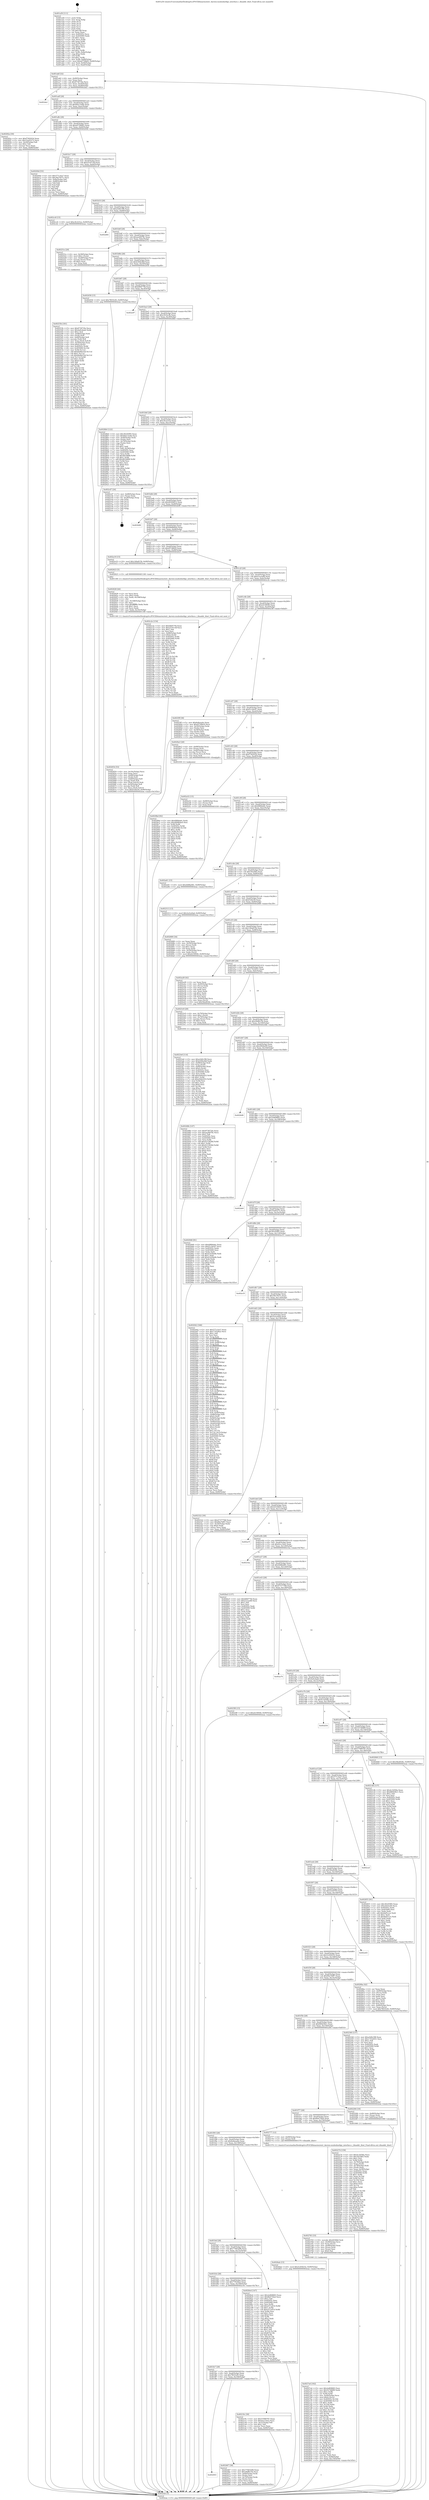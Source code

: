 digraph "0x401a50" {
  label = "0x401a50 (/mnt/c/Users/mathe/Desktop/tcc/POCII/binaries/extr_darwin-xnubsdnetkpi_interface.c_ifmaddr_ifnet_Final-ollvm.out::main(0))"
  labelloc = "t"
  node[shape=record]

  Entry [label="",width=0.3,height=0.3,shape=circle,fillcolor=black,style=filled]
  "0x401abf" [label="{
     0x401abf [32]\l
     | [instrs]\l
     &nbsp;&nbsp;0x401abf \<+6\>: mov -0x90(%rbp),%eax\l
     &nbsp;&nbsp;0x401ac5 \<+2\>: mov %eax,%ecx\l
     &nbsp;&nbsp;0x401ac7 \<+6\>: sub $0x873672fa,%ecx\l
     &nbsp;&nbsp;0x401acd \<+6\>: mov %eax,-0xa4(%rbp)\l
     &nbsp;&nbsp;0x401ad3 \<+6\>: mov %ecx,-0xa8(%rbp)\l
     &nbsp;&nbsp;0x401ad9 \<+6\>: je 0000000000402da1 \<main+0x1351\>\l
  }"]
  "0x402da1" [label="{
     0x402da1\l
  }", style=dashed]
  "0x401adf" [label="{
     0x401adf [28]\l
     | [instrs]\l
     &nbsp;&nbsp;0x401adf \<+5\>: jmp 0000000000401ae4 \<main+0x94\>\l
     &nbsp;&nbsp;0x401ae4 \<+6\>: mov -0xa4(%rbp),%eax\l
     &nbsp;&nbsp;0x401aea \<+5\>: sub $0x8d213a4b,%eax\l
     &nbsp;&nbsp;0x401aef \<+6\>: mov %eax,-0xac(%rbp)\l
     &nbsp;&nbsp;0x401af5 \<+6\>: je 000000000040292a \<main+0xeda\>\l
  }"]
  Exit [label="",width=0.3,height=0.3,shape=circle,fillcolor=black,style=filled,peripheries=2]
  "0x40292a" [label="{
     0x40292a [30]\l
     | [instrs]\l
     &nbsp;&nbsp;0x40292a \<+5\>: mov $0xf7583034,%eax\l
     &nbsp;&nbsp;0x40292f \<+5\>: mov $0x33a45272,%ecx\l
     &nbsp;&nbsp;0x402934 \<+3\>: mov -0x29(%rbp),%dl\l
     &nbsp;&nbsp;0x402937 \<+3\>: test $0x1,%dl\l
     &nbsp;&nbsp;0x40293a \<+3\>: cmovne %ecx,%eax\l
     &nbsp;&nbsp;0x40293d \<+6\>: mov %eax,-0x90(%rbp)\l
     &nbsp;&nbsp;0x402943 \<+5\>: jmp 0000000000402eae \<main+0x145e\>\l
  }"]
  "0x401afb" [label="{
     0x401afb [28]\l
     | [instrs]\l
     &nbsp;&nbsp;0x401afb \<+5\>: jmp 0000000000401b00 \<main+0xb0\>\l
     &nbsp;&nbsp;0x401b00 \<+6\>: mov -0xa4(%rbp),%eax\l
     &nbsp;&nbsp;0x401b06 \<+5\>: sub $0xa0756b83,%eax\l
     &nbsp;&nbsp;0x401b0b \<+6\>: mov %eax,-0xb0(%rbp)\l
     &nbsp;&nbsp;0x401b11 \<+6\>: je 000000000040200d \<main+0x5bd\>\l
  }"]
  "0x402a61" [label="{
     0x402a61 [15]\l
     | [instrs]\l
     &nbsp;&nbsp;0x402a61 \<+10\>: movl $0x4488a081,-0x90(%rbp)\l
     &nbsp;&nbsp;0x402a6b \<+5\>: jmp 0000000000402eae \<main+0x145e\>\l
  }"]
  "0x40200d" [label="{
     0x40200d [53]\l
     | [instrs]\l
     &nbsp;&nbsp;0x40200d \<+5\>: mov $0x577c3ea7,%eax\l
     &nbsp;&nbsp;0x402012 \<+5\>: mov $0x3827837c,%ecx\l
     &nbsp;&nbsp;0x402017 \<+6\>: mov -0x8a(%rbp),%dl\l
     &nbsp;&nbsp;0x40201d \<+7\>: mov -0x89(%rbp),%sil\l
     &nbsp;&nbsp;0x402024 \<+3\>: mov %dl,%dil\l
     &nbsp;&nbsp;0x402027 \<+3\>: and %sil,%dil\l
     &nbsp;&nbsp;0x40202a \<+3\>: xor %sil,%dl\l
     &nbsp;&nbsp;0x40202d \<+3\>: or %dl,%dil\l
     &nbsp;&nbsp;0x402030 \<+4\>: test $0x1,%dil\l
     &nbsp;&nbsp;0x402034 \<+3\>: cmovne %ecx,%eax\l
     &nbsp;&nbsp;0x402037 \<+6\>: mov %eax,-0x90(%rbp)\l
     &nbsp;&nbsp;0x40203d \<+5\>: jmp 0000000000402eae \<main+0x145e\>\l
  }"]
  "0x401b17" [label="{
     0x401b17 [28]\l
     | [instrs]\l
     &nbsp;&nbsp;0x401b17 \<+5\>: jmp 0000000000401b1c \<main+0xcc\>\l
     &nbsp;&nbsp;0x401b1c \<+6\>: mov -0xa4(%rbp),%eax\l
     &nbsp;&nbsp;0x401b22 \<+5\>: sub $0xa5167c4f,%eax\l
     &nbsp;&nbsp;0x401b27 \<+6\>: mov %eax,-0xb4(%rbp)\l
     &nbsp;&nbsp;0x401b2d \<+6\>: je 0000000000402cc8 \<main+0x1278\>\l
  }"]
  "0x402eae" [label="{
     0x402eae [5]\l
     | [instrs]\l
     &nbsp;&nbsp;0x402eae \<+5\>: jmp 0000000000401abf \<main+0x6f\>\l
  }"]
  "0x401a50" [label="{
     0x401a50 [111]\l
     | [instrs]\l
     &nbsp;&nbsp;0x401a50 \<+1\>: push %rbp\l
     &nbsp;&nbsp;0x401a51 \<+3\>: mov %rsp,%rbp\l
     &nbsp;&nbsp;0x401a54 \<+2\>: push %r15\l
     &nbsp;&nbsp;0x401a56 \<+2\>: push %r14\l
     &nbsp;&nbsp;0x401a58 \<+2\>: push %r13\l
     &nbsp;&nbsp;0x401a5a \<+2\>: push %r12\l
     &nbsp;&nbsp;0x401a5c \<+1\>: push %rbx\l
     &nbsp;&nbsp;0x401a5d \<+7\>: sub $0x168,%rsp\l
     &nbsp;&nbsp;0x401a64 \<+2\>: xor %eax,%eax\l
     &nbsp;&nbsp;0x401a66 \<+7\>: mov 0x40505c,%ecx\l
     &nbsp;&nbsp;0x401a6d \<+7\>: mov 0x405060,%edx\l
     &nbsp;&nbsp;0x401a74 \<+3\>: sub $0x1,%eax\l
     &nbsp;&nbsp;0x401a77 \<+3\>: mov %ecx,%r8d\l
     &nbsp;&nbsp;0x401a7a \<+3\>: add %eax,%r8d\l
     &nbsp;&nbsp;0x401a7d \<+4\>: imul %r8d,%ecx\l
     &nbsp;&nbsp;0x401a81 \<+3\>: and $0x1,%ecx\l
     &nbsp;&nbsp;0x401a84 \<+3\>: cmp $0x0,%ecx\l
     &nbsp;&nbsp;0x401a87 \<+4\>: sete %r9b\l
     &nbsp;&nbsp;0x401a8b \<+4\>: and $0x1,%r9b\l
     &nbsp;&nbsp;0x401a8f \<+7\>: mov %r9b,-0x8a(%rbp)\l
     &nbsp;&nbsp;0x401a96 \<+3\>: cmp $0xa,%edx\l
     &nbsp;&nbsp;0x401a99 \<+4\>: setl %r9b\l
     &nbsp;&nbsp;0x401a9d \<+4\>: and $0x1,%r9b\l
     &nbsp;&nbsp;0x401aa1 \<+7\>: mov %r9b,-0x89(%rbp)\l
     &nbsp;&nbsp;0x401aa8 \<+10\>: movl $0xa0756b83,-0x90(%rbp)\l
     &nbsp;&nbsp;0x401ab2 \<+6\>: mov %edi,-0x94(%rbp)\l
     &nbsp;&nbsp;0x401ab8 \<+7\>: mov %rsi,-0xa0(%rbp)\l
  }"]
  "0x4029bd" [label="{
     0x4029bd [92]\l
     | [instrs]\l
     &nbsp;&nbsp;0x4029bd \<+5\>: mov $0xfd89da6c,%edx\l
     &nbsp;&nbsp;0x4029c2 \<+5\>: mov $0xd499b4e0,%esi\l
     &nbsp;&nbsp;0x4029c7 \<+3\>: xor %r8d,%r8d\l
     &nbsp;&nbsp;0x4029ca \<+8\>: mov 0x40505c,%r9d\l
     &nbsp;&nbsp;0x4029d2 \<+8\>: mov 0x405060,%r10d\l
     &nbsp;&nbsp;0x4029da \<+4\>: sub $0x1,%r8d\l
     &nbsp;&nbsp;0x4029de \<+3\>: mov %r9d,%r11d\l
     &nbsp;&nbsp;0x4029e1 \<+3\>: add %r8d,%r11d\l
     &nbsp;&nbsp;0x4029e4 \<+4\>: imul %r11d,%r9d\l
     &nbsp;&nbsp;0x4029e8 \<+4\>: and $0x1,%r9d\l
     &nbsp;&nbsp;0x4029ec \<+4\>: cmp $0x0,%r9d\l
     &nbsp;&nbsp;0x4029f0 \<+3\>: sete %bl\l
     &nbsp;&nbsp;0x4029f3 \<+4\>: cmp $0xa,%r10d\l
     &nbsp;&nbsp;0x4029f7 \<+4\>: setl %r14b\l
     &nbsp;&nbsp;0x4029fb \<+3\>: mov %bl,%r15b\l
     &nbsp;&nbsp;0x4029fe \<+3\>: and %r14b,%r15b\l
     &nbsp;&nbsp;0x402a01 \<+3\>: xor %r14b,%bl\l
     &nbsp;&nbsp;0x402a04 \<+3\>: or %bl,%r15b\l
     &nbsp;&nbsp;0x402a07 \<+4\>: test $0x1,%r15b\l
     &nbsp;&nbsp;0x402a0b \<+3\>: cmovne %esi,%edx\l
     &nbsp;&nbsp;0x402a0e \<+6\>: mov %edx,-0x90(%rbp)\l
     &nbsp;&nbsp;0x402a14 \<+5\>: jmp 0000000000402eae \<main+0x145e\>\l
  }"]
  "0x402cc8" [label="{
     0x402cc8 [15]\l
     | [instrs]\l
     &nbsp;&nbsp;0x402cc8 \<+10\>: movl $0xc9c223ce,-0x90(%rbp)\l
     &nbsp;&nbsp;0x402cd2 \<+5\>: jmp 0000000000402eae \<main+0x145e\>\l
  }"]
  "0x401b33" [label="{
     0x401b33 [28]\l
     | [instrs]\l
     &nbsp;&nbsp;0x401b33 \<+5\>: jmp 0000000000401b38 \<main+0xe8\>\l
     &nbsp;&nbsp;0x401b38 \<+6\>: mov -0xa4(%rbp),%eax\l
     &nbsp;&nbsp;0x401b3e \<+5\>: sub $0xa5d0c5f8,%eax\l
     &nbsp;&nbsp;0x401b43 \<+6\>: mov %eax,-0xb8(%rbp)\l
     &nbsp;&nbsp;0x401b49 \<+6\>: je 0000000000402d64 \<main+0x1314\>\l
  }"]
  "0x4027a4" [label="{
     0x4027a4 [162]\l
     | [instrs]\l
     &nbsp;&nbsp;0x4027a4 \<+5\>: mov $0x2e809683,%esi\l
     &nbsp;&nbsp;0x4027a9 \<+5\>: mov $0x527dfd99,%edx\l
     &nbsp;&nbsp;0x4027ae \<+3\>: mov $0x1,%r8b\l
     &nbsp;&nbsp;0x4027b1 \<+3\>: xor %r9d,%r9d\l
     &nbsp;&nbsp;0x4027b4 \<+4\>: mov -0x40(%rbp),%rcx\l
     &nbsp;&nbsp;0x4027b8 \<+6\>: movl $0x0,(%rcx)\l
     &nbsp;&nbsp;0x4027be \<+8\>: mov 0x40505c,%r10d\l
     &nbsp;&nbsp;0x4027c6 \<+8\>: mov 0x405060,%r11d\l
     &nbsp;&nbsp;0x4027ce \<+4\>: sub $0x1,%r9d\l
     &nbsp;&nbsp;0x4027d2 \<+3\>: mov %r10d,%ebx\l
     &nbsp;&nbsp;0x4027d5 \<+3\>: add %r9d,%ebx\l
     &nbsp;&nbsp;0x4027d8 \<+4\>: imul %ebx,%r10d\l
     &nbsp;&nbsp;0x4027dc \<+4\>: and $0x1,%r10d\l
     &nbsp;&nbsp;0x4027e0 \<+4\>: cmp $0x0,%r10d\l
     &nbsp;&nbsp;0x4027e4 \<+4\>: sete %r14b\l
     &nbsp;&nbsp;0x4027e8 \<+4\>: cmp $0xa,%r11d\l
     &nbsp;&nbsp;0x4027ec \<+4\>: setl %r15b\l
     &nbsp;&nbsp;0x4027f0 \<+3\>: mov %r14b,%r12b\l
     &nbsp;&nbsp;0x4027f3 \<+4\>: xor $0xff,%r12b\l
     &nbsp;&nbsp;0x4027f7 \<+3\>: mov %r15b,%r13b\l
     &nbsp;&nbsp;0x4027fa \<+4\>: xor $0xff,%r13b\l
     &nbsp;&nbsp;0x4027fe \<+4\>: xor $0x0,%r8b\l
     &nbsp;&nbsp;0x402802 \<+3\>: mov %r12b,%cl\l
     &nbsp;&nbsp;0x402805 \<+3\>: and $0x0,%cl\l
     &nbsp;&nbsp;0x402808 \<+3\>: and %r8b,%r14b\l
     &nbsp;&nbsp;0x40280b \<+3\>: mov %r13b,%dil\l
     &nbsp;&nbsp;0x40280e \<+4\>: and $0x0,%dil\l
     &nbsp;&nbsp;0x402812 \<+3\>: and %r8b,%r15b\l
     &nbsp;&nbsp;0x402815 \<+3\>: or %r14b,%cl\l
     &nbsp;&nbsp;0x402818 \<+3\>: or %r15b,%dil\l
     &nbsp;&nbsp;0x40281b \<+3\>: xor %dil,%cl\l
     &nbsp;&nbsp;0x40281e \<+3\>: or %r13b,%r12b\l
     &nbsp;&nbsp;0x402821 \<+4\>: xor $0xff,%r12b\l
     &nbsp;&nbsp;0x402825 \<+4\>: or $0x0,%r8b\l
     &nbsp;&nbsp;0x402829 \<+3\>: and %r8b,%r12b\l
     &nbsp;&nbsp;0x40282c \<+3\>: or %r12b,%cl\l
     &nbsp;&nbsp;0x40282f \<+3\>: test $0x1,%cl\l
     &nbsp;&nbsp;0x402832 \<+3\>: cmovne %edx,%esi\l
     &nbsp;&nbsp;0x402835 \<+6\>: mov %esi,-0x90(%rbp)\l
     &nbsp;&nbsp;0x40283b \<+6\>: mov %eax,-0x170(%rbp)\l
     &nbsp;&nbsp;0x402841 \<+5\>: jmp 0000000000402eae \<main+0x145e\>\l
  }"]
  "0x402d64" [label="{
     0x402d64\l
  }", style=dashed]
  "0x401b4f" [label="{
     0x401b4f [28]\l
     | [instrs]\l
     &nbsp;&nbsp;0x401b4f \<+5\>: jmp 0000000000401b54 \<main+0x104\>\l
     &nbsp;&nbsp;0x401b54 \<+6\>: mov -0xa4(%rbp),%eax\l
     &nbsp;&nbsp;0x401b5a \<+5\>: sub $0xaa26978c,%eax\l
     &nbsp;&nbsp;0x401b5f \<+6\>: mov %eax,-0xbc(%rbp)\l
     &nbsp;&nbsp;0x401b65 \<+6\>: je 000000000040251e \<main+0xace\>\l
  }"]
  "0x402783" [label="{
     0x402783 [33]\l
     | [instrs]\l
     &nbsp;&nbsp;0x402783 \<+10\>: movabs $0x4030b6,%rdi\l
     &nbsp;&nbsp;0x40278d \<+4\>: mov -0x48(%rbp),%rcx\l
     &nbsp;&nbsp;0x402791 \<+3\>: mov %rax,(%rcx)\l
     &nbsp;&nbsp;0x402794 \<+4\>: mov -0x48(%rbp),%rax\l
     &nbsp;&nbsp;0x402798 \<+3\>: mov (%rax),%rax\l
     &nbsp;&nbsp;0x40279b \<+2\>: mov (%rax),%esi\l
     &nbsp;&nbsp;0x40279d \<+2\>: mov $0x0,%al\l
     &nbsp;&nbsp;0x40279f \<+5\>: call 0000000000401040 \<printf@plt\>\l
     | [calls]\l
     &nbsp;&nbsp;0x401040 \{1\} (unknown)\l
  }"]
  "0x40251e" [label="{
     0x40251e [29]\l
     | [instrs]\l
     &nbsp;&nbsp;0x40251e \<+4\>: mov -0x58(%rbp),%rax\l
     &nbsp;&nbsp;0x402522 \<+6\>: movl $0x1,(%rax)\l
     &nbsp;&nbsp;0x402528 \<+4\>: mov -0x58(%rbp),%rax\l
     &nbsp;&nbsp;0x40252c \<+3\>: movslq (%rax),%rax\l
     &nbsp;&nbsp;0x40252f \<+4\>: shl $0x2,%rax\l
     &nbsp;&nbsp;0x402533 \<+3\>: mov %rax,%rdi\l
     &nbsp;&nbsp;0x402536 \<+5\>: call 0000000000401050 \<malloc@plt\>\l
     | [calls]\l
     &nbsp;&nbsp;0x401050 \{1\} (unknown)\l
  }"]
  "0x401b6b" [label="{
     0x401b6b [28]\l
     | [instrs]\l
     &nbsp;&nbsp;0x401b6b \<+5\>: jmp 0000000000401b70 \<main+0x120\>\l
     &nbsp;&nbsp;0x401b70 \<+6\>: mov -0xa4(%rbp),%eax\l
     &nbsp;&nbsp;0x401b76 \<+5\>: sub $0xb394e4bf,%eax\l
     &nbsp;&nbsp;0x401b7b \<+6\>: mov %eax,-0xc0(%rbp)\l
     &nbsp;&nbsp;0x401b81 \<+6\>: je 0000000000402458 \<main+0xa08\>\l
  }"]
  "0x402654" [label="{
     0x402654 [53]\l
     | [instrs]\l
     &nbsp;&nbsp;0x402654 \<+6\>: mov -0x16c(%rbp),%ecx\l
     &nbsp;&nbsp;0x40265a \<+3\>: imul %eax,%ecx\l
     &nbsp;&nbsp;0x40265d \<+4\>: mov -0x68(%rbp),%rdi\l
     &nbsp;&nbsp;0x402661 \<+3\>: mov (%rdi),%rdi\l
     &nbsp;&nbsp;0x402664 \<+4\>: mov -0x60(%rbp),%r8\l
     &nbsp;&nbsp;0x402668 \<+3\>: movslq (%r8),%r8\l
     &nbsp;&nbsp;0x40266b \<+4\>: mov (%rdi,%r8,8),%rdi\l
     &nbsp;&nbsp;0x40266f \<+4\>: mov -0x50(%rbp),%r8\l
     &nbsp;&nbsp;0x402673 \<+3\>: movslq (%r8),%r8\l
     &nbsp;&nbsp;0x402676 \<+4\>: mov %ecx,(%rdi,%r8,4)\l
     &nbsp;&nbsp;0x40267a \<+10\>: movl $0xf140e50,-0x90(%rbp)\l
     &nbsp;&nbsp;0x402684 \<+5\>: jmp 0000000000402eae \<main+0x145e\>\l
  }"]
  "0x402458" [label="{
     0x402458 [15]\l
     | [instrs]\l
     &nbsp;&nbsp;0x402458 \<+10\>: movl $0x7f635c83,-0x90(%rbp)\l
     &nbsp;&nbsp;0x402462 \<+5\>: jmp 0000000000402eae \<main+0x145e\>\l
  }"]
  "0x401b87" [label="{
     0x401b87 [28]\l
     | [instrs]\l
     &nbsp;&nbsp;0x401b87 \<+5\>: jmp 0000000000401b8c \<main+0x13c\>\l
     &nbsp;&nbsp;0x401b8c \<+6\>: mov -0xa4(%rbp),%eax\l
     &nbsp;&nbsp;0x401b92 \<+5\>: sub $0xbfb877fd,%eax\l
     &nbsp;&nbsp;0x401b97 \<+6\>: mov %eax,-0xc4(%rbp)\l
     &nbsp;&nbsp;0x401b9d \<+6\>: je 0000000000402e97 \<main+0x1447\>\l
  }"]
  "0x402628" [label="{
     0x402628 [44]\l
     | [instrs]\l
     &nbsp;&nbsp;0x402628 \<+2\>: xor %ecx,%ecx\l
     &nbsp;&nbsp;0x40262a \<+5\>: mov $0x2,%edx\l
     &nbsp;&nbsp;0x40262f \<+6\>: mov %edx,-0x168(%rbp)\l
     &nbsp;&nbsp;0x402635 \<+1\>: cltd\l
     &nbsp;&nbsp;0x402636 \<+6\>: mov -0x168(%rbp),%esi\l
     &nbsp;&nbsp;0x40263c \<+2\>: idiv %esi\l
     &nbsp;&nbsp;0x40263e \<+6\>: imul $0xfffffffe,%edx,%edx\l
     &nbsp;&nbsp;0x402644 \<+3\>: sub $0x1,%ecx\l
     &nbsp;&nbsp;0x402647 \<+2\>: sub %ecx,%edx\l
     &nbsp;&nbsp;0x402649 \<+6\>: mov %edx,-0x16c(%rbp)\l
     &nbsp;&nbsp;0x40264f \<+5\>: call 0000000000401160 \<next_i\>\l
     | [calls]\l
     &nbsp;&nbsp;0x401160 \{1\} (/mnt/c/Users/mathe/Desktop/tcc/POCII/binaries/extr_darwin-xnubsdnetkpi_interface.c_ifmaddr_ifnet_Final-ollvm.out::next_i)\l
  }"]
  "0x402e97" [label="{
     0x402e97\l
  }", style=dashed]
  "0x401ba3" [label="{
     0x401ba3 [28]\l
     | [instrs]\l
     &nbsp;&nbsp;0x401ba3 \<+5\>: jmp 0000000000401ba8 \<main+0x158\>\l
     &nbsp;&nbsp;0x401ba8 \<+6\>: mov -0xa4(%rbp),%eax\l
     &nbsp;&nbsp;0x401bae \<+5\>: sub $0xc925ecfb,%eax\l
     &nbsp;&nbsp;0x401bb3 \<+6\>: mov %eax,-0xc8(%rbp)\l
     &nbsp;&nbsp;0x401bb9 \<+6\>: je 00000000004028b0 \<main+0xe60\>\l
  }"]
  "0x40253b" [label="{
     0x40253b [181]\l
     | [instrs]\l
     &nbsp;&nbsp;0x40253b \<+5\>: mov $0x873672fa,%ecx\l
     &nbsp;&nbsp;0x402540 \<+5\>: mov $0x4a0cdaab,%edx\l
     &nbsp;&nbsp;0x402545 \<+3\>: mov $0x1,%sil\l
     &nbsp;&nbsp;0x402548 \<+4\>: mov -0x68(%rbp),%rdi\l
     &nbsp;&nbsp;0x40254c \<+3\>: mov (%rdi),%rdi\l
     &nbsp;&nbsp;0x40254f \<+4\>: mov -0x60(%rbp),%r8\l
     &nbsp;&nbsp;0x402553 \<+3\>: movslq (%r8),%r8\l
     &nbsp;&nbsp;0x402556 \<+4\>: mov %rax,(%rdi,%r8,8)\l
     &nbsp;&nbsp;0x40255a \<+4\>: mov -0x50(%rbp),%rax\l
     &nbsp;&nbsp;0x40255e \<+6\>: movl $0x0,(%rax)\l
     &nbsp;&nbsp;0x402564 \<+8\>: mov 0x40505c,%r9d\l
     &nbsp;&nbsp;0x40256c \<+8\>: mov 0x405060,%r10d\l
     &nbsp;&nbsp;0x402574 \<+3\>: mov %r9d,%r11d\l
     &nbsp;&nbsp;0x402577 \<+7\>: add $0xbb48e53d,%r11d\l
     &nbsp;&nbsp;0x40257e \<+4\>: sub $0x1,%r11d\l
     &nbsp;&nbsp;0x402582 \<+7\>: sub $0xbb48e53d,%r11d\l
     &nbsp;&nbsp;0x402589 \<+4\>: imul %r11d,%r9d\l
     &nbsp;&nbsp;0x40258d \<+4\>: and $0x1,%r9d\l
     &nbsp;&nbsp;0x402591 \<+4\>: cmp $0x0,%r9d\l
     &nbsp;&nbsp;0x402595 \<+3\>: sete %bl\l
     &nbsp;&nbsp;0x402598 \<+4\>: cmp $0xa,%r10d\l
     &nbsp;&nbsp;0x40259c \<+4\>: setl %r14b\l
     &nbsp;&nbsp;0x4025a0 \<+3\>: mov %bl,%r15b\l
     &nbsp;&nbsp;0x4025a3 \<+4\>: xor $0xff,%r15b\l
     &nbsp;&nbsp;0x4025a7 \<+3\>: mov %r14b,%r12b\l
     &nbsp;&nbsp;0x4025aa \<+4\>: xor $0xff,%r12b\l
     &nbsp;&nbsp;0x4025ae \<+4\>: xor $0x1,%sil\l
     &nbsp;&nbsp;0x4025b2 \<+3\>: mov %r15b,%r13b\l
     &nbsp;&nbsp;0x4025b5 \<+4\>: and $0xff,%r13b\l
     &nbsp;&nbsp;0x4025b9 \<+3\>: and %sil,%bl\l
     &nbsp;&nbsp;0x4025bc \<+3\>: mov %r12b,%al\l
     &nbsp;&nbsp;0x4025bf \<+2\>: and $0xff,%al\l
     &nbsp;&nbsp;0x4025c1 \<+3\>: and %sil,%r14b\l
     &nbsp;&nbsp;0x4025c4 \<+3\>: or %bl,%r13b\l
     &nbsp;&nbsp;0x4025c7 \<+3\>: or %r14b,%al\l
     &nbsp;&nbsp;0x4025ca \<+3\>: xor %al,%r13b\l
     &nbsp;&nbsp;0x4025cd \<+3\>: or %r12b,%r15b\l
     &nbsp;&nbsp;0x4025d0 \<+4\>: xor $0xff,%r15b\l
     &nbsp;&nbsp;0x4025d4 \<+4\>: or $0x1,%sil\l
     &nbsp;&nbsp;0x4025d8 \<+3\>: and %sil,%r15b\l
     &nbsp;&nbsp;0x4025db \<+3\>: or %r15b,%r13b\l
     &nbsp;&nbsp;0x4025de \<+4\>: test $0x1,%r13b\l
     &nbsp;&nbsp;0x4025e2 \<+3\>: cmovne %edx,%ecx\l
     &nbsp;&nbsp;0x4025e5 \<+6\>: mov %ecx,-0x90(%rbp)\l
     &nbsp;&nbsp;0x4025eb \<+5\>: jmp 0000000000402eae \<main+0x145e\>\l
  }"]
  "0x4028b0" [label="{
     0x4028b0 [122]\l
     | [instrs]\l
     &nbsp;&nbsp;0x4028b0 \<+5\>: mov $0x36165f95,%eax\l
     &nbsp;&nbsp;0x4028b5 \<+5\>: mov $0x8d213a4b,%ecx\l
     &nbsp;&nbsp;0x4028ba \<+4\>: mov -0x40(%rbp),%rdx\l
     &nbsp;&nbsp;0x4028be \<+2\>: mov (%rdx),%esi\l
     &nbsp;&nbsp;0x4028c0 \<+4\>: mov -0x70(%rbp),%rdx\l
     &nbsp;&nbsp;0x4028c4 \<+2\>: cmp (%rdx),%esi\l
     &nbsp;&nbsp;0x4028c6 \<+4\>: setl %dil\l
     &nbsp;&nbsp;0x4028ca \<+4\>: and $0x1,%dil\l
     &nbsp;&nbsp;0x4028ce \<+4\>: mov %dil,-0x29(%rbp)\l
     &nbsp;&nbsp;0x4028d2 \<+7\>: mov 0x40505c,%esi\l
     &nbsp;&nbsp;0x4028d9 \<+8\>: mov 0x405060,%r8d\l
     &nbsp;&nbsp;0x4028e1 \<+3\>: mov %esi,%r9d\l
     &nbsp;&nbsp;0x4028e4 \<+7\>: sub $0x461b868,%r9d\l
     &nbsp;&nbsp;0x4028eb \<+4\>: sub $0x1,%r9d\l
     &nbsp;&nbsp;0x4028ef \<+7\>: add $0x461b868,%r9d\l
     &nbsp;&nbsp;0x4028f6 \<+4\>: imul %r9d,%esi\l
     &nbsp;&nbsp;0x4028fa \<+3\>: and $0x1,%esi\l
     &nbsp;&nbsp;0x4028fd \<+3\>: cmp $0x0,%esi\l
     &nbsp;&nbsp;0x402900 \<+4\>: sete %dil\l
     &nbsp;&nbsp;0x402904 \<+4\>: cmp $0xa,%r8d\l
     &nbsp;&nbsp;0x402908 \<+4\>: setl %r10b\l
     &nbsp;&nbsp;0x40290c \<+3\>: mov %dil,%r11b\l
     &nbsp;&nbsp;0x40290f \<+3\>: and %r10b,%r11b\l
     &nbsp;&nbsp;0x402912 \<+3\>: xor %r10b,%dil\l
     &nbsp;&nbsp;0x402915 \<+3\>: or %dil,%r11b\l
     &nbsp;&nbsp;0x402918 \<+4\>: test $0x1,%r11b\l
     &nbsp;&nbsp;0x40291c \<+3\>: cmovne %ecx,%eax\l
     &nbsp;&nbsp;0x40291f \<+6\>: mov %eax,-0x90(%rbp)\l
     &nbsp;&nbsp;0x402925 \<+5\>: jmp 0000000000402eae \<main+0x145e\>\l
  }"]
  "0x401bbf" [label="{
     0x401bbf [28]\l
     | [instrs]\l
     &nbsp;&nbsp;0x401bbf \<+5\>: jmp 0000000000401bc4 \<main+0x174\>\l
     &nbsp;&nbsp;0x401bc4 \<+6\>: mov -0xa4(%rbp),%eax\l
     &nbsp;&nbsp;0x401bca \<+5\>: sub $0xc9c223ce,%eax\l
     &nbsp;&nbsp;0x401bcf \<+6\>: mov %eax,-0xcc(%rbp)\l
     &nbsp;&nbsp;0x401bd5 \<+6\>: je 0000000000402cd7 \<main+0x1287\>\l
  }"]
  "0x402003" [label="{
     0x402003\l
  }", style=dashed]
  "0x402cd7" [label="{
     0x402cd7 [24]\l
     | [instrs]\l
     &nbsp;&nbsp;0x402cd7 \<+7\>: mov -0x88(%rbp),%rax\l
     &nbsp;&nbsp;0x402cde \<+2\>: mov (%rax),%eax\l
     &nbsp;&nbsp;0x402ce0 \<+4\>: lea -0x28(%rbp),%rsp\l
     &nbsp;&nbsp;0x402ce4 \<+1\>: pop %rbx\l
     &nbsp;&nbsp;0x402ce5 \<+2\>: pop %r12\l
     &nbsp;&nbsp;0x402ce7 \<+2\>: pop %r13\l
     &nbsp;&nbsp;0x402ce9 \<+2\>: pop %r14\l
     &nbsp;&nbsp;0x402ceb \<+2\>: pop %r15\l
     &nbsp;&nbsp;0x402ced \<+1\>: pop %rbp\l
     &nbsp;&nbsp;0x402cee \<+1\>: ret\l
  }"]
  "0x401bdb" [label="{
     0x401bdb [28]\l
     | [instrs]\l
     &nbsp;&nbsp;0x401bdb \<+5\>: jmp 0000000000401be0 \<main+0x190\>\l
     &nbsp;&nbsp;0x401be0 \<+6\>: mov -0xa4(%rbp),%eax\l
     &nbsp;&nbsp;0x401be6 \<+5\>: sub $0xd4394612,%eax\l
     &nbsp;&nbsp;0x401beb \<+6\>: mov %eax,-0xd0(%rbp)\l
     &nbsp;&nbsp;0x401bf1 \<+6\>: je 0000000000402b96 \<main+0x1146\>\l
  }"]
  "0x402467" [label="{
     0x402467 [36]\l
     | [instrs]\l
     &nbsp;&nbsp;0x402467 \<+5\>: mov $0x77063296,%eax\l
     &nbsp;&nbsp;0x40246c \<+5\>: mov $0x28dfb15b,%ecx\l
     &nbsp;&nbsp;0x402471 \<+4\>: mov -0x60(%rbp),%rdx\l
     &nbsp;&nbsp;0x402475 \<+2\>: mov (%rdx),%esi\l
     &nbsp;&nbsp;0x402477 \<+4\>: mov -0x70(%rbp),%rdx\l
     &nbsp;&nbsp;0x40247b \<+2\>: cmp (%rdx),%esi\l
     &nbsp;&nbsp;0x40247d \<+3\>: cmovl %ecx,%eax\l
     &nbsp;&nbsp;0x402480 \<+6\>: mov %eax,-0x90(%rbp)\l
     &nbsp;&nbsp;0x402486 \<+5\>: jmp 0000000000402eae \<main+0x145e\>\l
  }"]
  "0x402b96" [label="{
     0x402b96\l
  }", style=dashed]
  "0x401bf7" [label="{
     0x401bf7 [28]\l
     | [instrs]\l
     &nbsp;&nbsp;0x401bf7 \<+5\>: jmp 0000000000401bfc \<main+0x1ac\>\l
     &nbsp;&nbsp;0x401bfc \<+6\>: mov -0xa4(%rbp),%eax\l
     &nbsp;&nbsp;0x401c02 \<+5\>: sub $0xd499b4e0,%eax\l
     &nbsp;&nbsp;0x401c07 \<+6\>: mov %eax,-0xd4(%rbp)\l
     &nbsp;&nbsp;0x401c0d \<+6\>: je 0000000000402a19 \<main+0xfc9\>\l
  }"]
  "0x4023e6" [label="{
     0x4023e6 [114]\l
     | [instrs]\l
     &nbsp;&nbsp;0x4023e6 \<+5\>: mov $0xa5d0c5f8,%ecx\l
     &nbsp;&nbsp;0x4023eb \<+5\>: mov $0xb394e4bf,%edx\l
     &nbsp;&nbsp;0x4023f0 \<+4\>: mov -0x68(%rbp),%rdi\l
     &nbsp;&nbsp;0x4023f4 \<+3\>: mov %rax,(%rdi)\l
     &nbsp;&nbsp;0x4023f7 \<+4\>: mov -0x60(%rbp),%rax\l
     &nbsp;&nbsp;0x4023fb \<+6\>: movl $0x0,(%rax)\l
     &nbsp;&nbsp;0x402401 \<+7\>: mov 0x40505c,%esi\l
     &nbsp;&nbsp;0x402408 \<+8\>: mov 0x405060,%r8d\l
     &nbsp;&nbsp;0x402410 \<+3\>: mov %esi,%r9d\l
     &nbsp;&nbsp;0x402413 \<+7\>: add $0xe04dc833,%r9d\l
     &nbsp;&nbsp;0x40241a \<+4\>: sub $0x1,%r9d\l
     &nbsp;&nbsp;0x40241e \<+7\>: sub $0xe04dc833,%r9d\l
     &nbsp;&nbsp;0x402425 \<+4\>: imul %r9d,%esi\l
     &nbsp;&nbsp;0x402429 \<+3\>: and $0x1,%esi\l
     &nbsp;&nbsp;0x40242c \<+3\>: cmp $0x0,%esi\l
     &nbsp;&nbsp;0x40242f \<+4\>: sete %r10b\l
     &nbsp;&nbsp;0x402433 \<+4\>: cmp $0xa,%r8d\l
     &nbsp;&nbsp;0x402437 \<+4\>: setl %r11b\l
     &nbsp;&nbsp;0x40243b \<+3\>: mov %r10b,%bl\l
     &nbsp;&nbsp;0x40243e \<+3\>: and %r11b,%bl\l
     &nbsp;&nbsp;0x402441 \<+3\>: xor %r11b,%r10b\l
     &nbsp;&nbsp;0x402444 \<+3\>: or %r10b,%bl\l
     &nbsp;&nbsp;0x402447 \<+3\>: test $0x1,%bl\l
     &nbsp;&nbsp;0x40244a \<+3\>: cmovne %edx,%ecx\l
     &nbsp;&nbsp;0x40244d \<+6\>: mov %ecx,-0x90(%rbp)\l
     &nbsp;&nbsp;0x402453 \<+5\>: jmp 0000000000402eae \<main+0x145e\>\l
  }"]
  "0x402a19" [label="{
     0x402a19 [15]\l
     | [instrs]\l
     &nbsp;&nbsp;0x402a19 \<+10\>: movl $0x149a815b,-0x90(%rbp)\l
     &nbsp;&nbsp;0x402a23 \<+5\>: jmp 0000000000402eae \<main+0x145e\>\l
  }"]
  "0x401c13" [label="{
     0x401c13 [28]\l
     | [instrs]\l
     &nbsp;&nbsp;0x401c13 \<+5\>: jmp 0000000000401c18 \<main+0x1c8\>\l
     &nbsp;&nbsp;0x401c18 \<+6\>: mov -0xa4(%rbp),%eax\l
     &nbsp;&nbsp;0x401c1e \<+5\>: sub $0xd57dfdc9,%eax\l
     &nbsp;&nbsp;0x401c23 \<+6\>: mov %eax,-0xd8(%rbp)\l
     &nbsp;&nbsp;0x401c29 \<+6\>: je 0000000000402623 \<main+0xbd3\>\l
  }"]
  "0x402274" [label="{
     0x402274 [159]\l
     | [instrs]\l
     &nbsp;&nbsp;0x402274 \<+5\>: mov $0x4c32f36a,%ecx\l
     &nbsp;&nbsp;0x402279 \<+5\>: mov $0x34228f3,%edx\l
     &nbsp;&nbsp;0x40227e \<+3\>: mov $0x1,%sil\l
     &nbsp;&nbsp;0x402281 \<+3\>: xor %r8d,%r8d\l
     &nbsp;&nbsp;0x402284 \<+4\>: mov -0x78(%rbp),%rdi\l
     &nbsp;&nbsp;0x402288 \<+2\>: mov %eax,(%rdi)\l
     &nbsp;&nbsp;0x40228a \<+4\>: mov -0x78(%rbp),%rdi\l
     &nbsp;&nbsp;0x40228e \<+2\>: mov (%rdi),%eax\l
     &nbsp;&nbsp;0x402290 \<+3\>: mov %eax,-0x30(%rbp)\l
     &nbsp;&nbsp;0x402293 \<+7\>: mov 0x40505c,%eax\l
     &nbsp;&nbsp;0x40229a \<+8\>: mov 0x405060,%r9d\l
     &nbsp;&nbsp;0x4022a2 \<+4\>: sub $0x1,%r8d\l
     &nbsp;&nbsp;0x4022a6 \<+3\>: mov %eax,%r10d\l
     &nbsp;&nbsp;0x4022a9 \<+3\>: add %r8d,%r10d\l
     &nbsp;&nbsp;0x4022ac \<+4\>: imul %r10d,%eax\l
     &nbsp;&nbsp;0x4022b0 \<+3\>: and $0x1,%eax\l
     &nbsp;&nbsp;0x4022b3 \<+3\>: cmp $0x0,%eax\l
     &nbsp;&nbsp;0x4022b6 \<+4\>: sete %r11b\l
     &nbsp;&nbsp;0x4022ba \<+4\>: cmp $0xa,%r9d\l
     &nbsp;&nbsp;0x4022be \<+3\>: setl %bl\l
     &nbsp;&nbsp;0x4022c1 \<+3\>: mov %r11b,%r14b\l
     &nbsp;&nbsp;0x4022c4 \<+4\>: xor $0xff,%r14b\l
     &nbsp;&nbsp;0x4022c8 \<+3\>: mov %bl,%r15b\l
     &nbsp;&nbsp;0x4022cb \<+4\>: xor $0xff,%r15b\l
     &nbsp;&nbsp;0x4022cf \<+4\>: xor $0x1,%sil\l
     &nbsp;&nbsp;0x4022d3 \<+3\>: mov %r14b,%r12b\l
     &nbsp;&nbsp;0x4022d6 \<+4\>: and $0xff,%r12b\l
     &nbsp;&nbsp;0x4022da \<+3\>: and %sil,%r11b\l
     &nbsp;&nbsp;0x4022dd \<+3\>: mov %r15b,%r13b\l
     &nbsp;&nbsp;0x4022e0 \<+4\>: and $0xff,%r13b\l
     &nbsp;&nbsp;0x4022e4 \<+3\>: and %sil,%bl\l
     &nbsp;&nbsp;0x4022e7 \<+3\>: or %r11b,%r12b\l
     &nbsp;&nbsp;0x4022ea \<+3\>: or %bl,%r13b\l
     &nbsp;&nbsp;0x4022ed \<+3\>: xor %r13b,%r12b\l
     &nbsp;&nbsp;0x4022f0 \<+3\>: or %r15b,%r14b\l
     &nbsp;&nbsp;0x4022f3 \<+4\>: xor $0xff,%r14b\l
     &nbsp;&nbsp;0x4022f7 \<+4\>: or $0x1,%sil\l
     &nbsp;&nbsp;0x4022fb \<+3\>: and %sil,%r14b\l
     &nbsp;&nbsp;0x4022fe \<+3\>: or %r14b,%r12b\l
     &nbsp;&nbsp;0x402301 \<+4\>: test $0x1,%r12b\l
     &nbsp;&nbsp;0x402305 \<+3\>: cmovne %edx,%ecx\l
     &nbsp;&nbsp;0x402308 \<+6\>: mov %ecx,-0x90(%rbp)\l
     &nbsp;&nbsp;0x40230e \<+5\>: jmp 0000000000402eae \<main+0x145e\>\l
  }"]
  "0x402623" [label="{
     0x402623 [5]\l
     | [instrs]\l
     &nbsp;&nbsp;0x402623 \<+5\>: call 0000000000401160 \<next_i\>\l
     | [calls]\l
     &nbsp;&nbsp;0x401160 \{1\} (/mnt/c/Users/mathe/Desktop/tcc/POCII/binaries/extr_darwin-xnubsdnetkpi_interface.c_ifmaddr_ifnet_Final-ollvm.out::next_i)\l
  }"]
  "0x401c2f" [label="{
     0x401c2f [28]\l
     | [instrs]\l
     &nbsp;&nbsp;0x401c2f \<+5\>: jmp 0000000000401c34 \<main+0x1e4\>\l
     &nbsp;&nbsp;0x401c34 \<+6\>: mov -0xa4(%rbp),%eax\l
     &nbsp;&nbsp;0x401c3a \<+5\>: sub $0xe1eceef6,%eax\l
     &nbsp;&nbsp;0x401c3f \<+6\>: mov %eax,-0xdc(%rbp)\l
     &nbsp;&nbsp;0x401c45 \<+6\>: je 0000000000402c2e \<main+0x11de\>\l
  }"]
  "0x401fe7" [label="{
     0x401fe7 [28]\l
     | [instrs]\l
     &nbsp;&nbsp;0x401fe7 \<+5\>: jmp 0000000000401fec \<main+0x59c\>\l
     &nbsp;&nbsp;0x401fec \<+6\>: mov -0xa4(%rbp),%eax\l
     &nbsp;&nbsp;0x401ff2 \<+5\>: sub $0x7f635c83,%eax\l
     &nbsp;&nbsp;0x401ff7 \<+6\>: mov %eax,-0x164(%rbp)\l
     &nbsp;&nbsp;0x401ffd \<+6\>: je 0000000000402467 \<main+0xa17\>\l
  }"]
  "0x402c2e" [label="{
     0x402c2e [154]\l
     | [instrs]\l
     &nbsp;&nbsp;0x402c2e \<+5\>: mov $0xbfb877fd,%eax\l
     &nbsp;&nbsp;0x402c33 \<+5\>: mov $0xa5167c4f,%ecx\l
     &nbsp;&nbsp;0x402c38 \<+2\>: mov $0x1,%dl\l
     &nbsp;&nbsp;0x402c3a \<+2\>: xor %esi,%esi\l
     &nbsp;&nbsp;0x402c3c \<+7\>: mov -0x88(%rbp),%rdi\l
     &nbsp;&nbsp;0x402c43 \<+6\>: movl $0x0,(%rdi)\l
     &nbsp;&nbsp;0x402c49 \<+8\>: mov 0x40505c,%r8d\l
     &nbsp;&nbsp;0x402c51 \<+8\>: mov 0x405060,%r9d\l
     &nbsp;&nbsp;0x402c59 \<+3\>: sub $0x1,%esi\l
     &nbsp;&nbsp;0x402c5c \<+3\>: mov %r8d,%r10d\l
     &nbsp;&nbsp;0x402c5f \<+3\>: add %esi,%r10d\l
     &nbsp;&nbsp;0x402c62 \<+4\>: imul %r10d,%r8d\l
     &nbsp;&nbsp;0x402c66 \<+4\>: and $0x1,%r8d\l
     &nbsp;&nbsp;0x402c6a \<+4\>: cmp $0x0,%r8d\l
     &nbsp;&nbsp;0x402c6e \<+4\>: sete %r11b\l
     &nbsp;&nbsp;0x402c72 \<+4\>: cmp $0xa,%r9d\l
     &nbsp;&nbsp;0x402c76 \<+3\>: setl %bl\l
     &nbsp;&nbsp;0x402c79 \<+3\>: mov %r11b,%r14b\l
     &nbsp;&nbsp;0x402c7c \<+4\>: xor $0xff,%r14b\l
     &nbsp;&nbsp;0x402c80 \<+3\>: mov %bl,%r15b\l
     &nbsp;&nbsp;0x402c83 \<+4\>: xor $0xff,%r15b\l
     &nbsp;&nbsp;0x402c87 \<+3\>: xor $0x0,%dl\l
     &nbsp;&nbsp;0x402c8a \<+3\>: mov %r14b,%r12b\l
     &nbsp;&nbsp;0x402c8d \<+4\>: and $0x0,%r12b\l
     &nbsp;&nbsp;0x402c91 \<+3\>: and %dl,%r11b\l
     &nbsp;&nbsp;0x402c94 \<+3\>: mov %r15b,%r13b\l
     &nbsp;&nbsp;0x402c97 \<+4\>: and $0x0,%r13b\l
     &nbsp;&nbsp;0x402c9b \<+2\>: and %dl,%bl\l
     &nbsp;&nbsp;0x402c9d \<+3\>: or %r11b,%r12b\l
     &nbsp;&nbsp;0x402ca0 \<+3\>: or %bl,%r13b\l
     &nbsp;&nbsp;0x402ca3 \<+3\>: xor %r13b,%r12b\l
     &nbsp;&nbsp;0x402ca6 \<+3\>: or %r15b,%r14b\l
     &nbsp;&nbsp;0x402ca9 \<+4\>: xor $0xff,%r14b\l
     &nbsp;&nbsp;0x402cad \<+3\>: or $0x0,%dl\l
     &nbsp;&nbsp;0x402cb0 \<+3\>: and %dl,%r14b\l
     &nbsp;&nbsp;0x402cb3 \<+3\>: or %r14b,%r12b\l
     &nbsp;&nbsp;0x402cb6 \<+4\>: test $0x1,%r12b\l
     &nbsp;&nbsp;0x402cba \<+3\>: cmovne %ecx,%eax\l
     &nbsp;&nbsp;0x402cbd \<+6\>: mov %eax,-0x90(%rbp)\l
     &nbsp;&nbsp;0x402cc3 \<+5\>: jmp 0000000000402eae \<main+0x145e\>\l
  }"]
  "0x401c4b" [label="{
     0x401c4b [28]\l
     | [instrs]\l
     &nbsp;&nbsp;0x401c4b \<+5\>: jmp 0000000000401c50 \<main+0x200\>\l
     &nbsp;&nbsp;0x401c50 \<+6\>: mov -0xa4(%rbp),%eax\l
     &nbsp;&nbsp;0x401c56 \<+5\>: sub $0xefc59040,%eax\l
     &nbsp;&nbsp;0x401c5b \<+6\>: mov %eax,-0xe0(%rbp)\l
     &nbsp;&nbsp;0x401c61 \<+6\>: je 00000000004025ff \<main+0xbaf\>\l
  }"]
  "0x40219c" [label="{
     0x40219c [30]\l
     | [instrs]\l
     &nbsp;&nbsp;0x40219c \<+5\>: mov $0x57089787,%eax\l
     &nbsp;&nbsp;0x4021a1 \<+5\>: mov $0x42cc1be2,%ecx\l
     &nbsp;&nbsp;0x4021a6 \<+3\>: mov -0x31(%rbp),%dl\l
     &nbsp;&nbsp;0x4021a9 \<+3\>: test $0x1,%dl\l
     &nbsp;&nbsp;0x4021ac \<+3\>: cmovne %ecx,%eax\l
     &nbsp;&nbsp;0x4021af \<+6\>: mov %eax,-0x90(%rbp)\l
     &nbsp;&nbsp;0x4021b5 \<+5\>: jmp 0000000000402eae \<main+0x145e\>\l
  }"]
  "0x4025ff" [label="{
     0x4025ff [36]\l
     | [instrs]\l
     &nbsp;&nbsp;0x4025ff \<+5\>: mov $0x6e8eaa4a,%eax\l
     &nbsp;&nbsp;0x402604 \<+5\>: mov $0xd57dfdc9,%ecx\l
     &nbsp;&nbsp;0x402609 \<+4\>: mov -0x50(%rbp),%rdx\l
     &nbsp;&nbsp;0x40260d \<+2\>: mov (%rdx),%esi\l
     &nbsp;&nbsp;0x40260f \<+4\>: mov -0x58(%rbp),%rdx\l
     &nbsp;&nbsp;0x402613 \<+2\>: cmp (%rdx),%esi\l
     &nbsp;&nbsp;0x402615 \<+3\>: cmovl %ecx,%eax\l
     &nbsp;&nbsp;0x402618 \<+6\>: mov %eax,-0x90(%rbp)\l
     &nbsp;&nbsp;0x40261e \<+5\>: jmp 0000000000402eae \<main+0x145e\>\l
  }"]
  "0x401c67" [label="{
     0x401c67 [28]\l
     | [instrs]\l
     &nbsp;&nbsp;0x401c67 \<+5\>: jmp 0000000000401c6c \<main+0x21c\>\l
     &nbsp;&nbsp;0x401c6c \<+6\>: mov -0xa4(%rbp),%eax\l
     &nbsp;&nbsp;0x401c72 \<+5\>: sub $0xf1c5dc97,%eax\l
     &nbsp;&nbsp;0x401c77 \<+6\>: mov %eax,-0xe4(%rbp)\l
     &nbsp;&nbsp;0x401c7d \<+6\>: je 00000000004029a3 \<main+0xf53\>\l
  }"]
  "0x401fcb" [label="{
     0x401fcb [28]\l
     | [instrs]\l
     &nbsp;&nbsp;0x401fcb \<+5\>: jmp 0000000000401fd0 \<main+0x580\>\l
     &nbsp;&nbsp;0x401fd0 \<+6\>: mov -0xa4(%rbp),%eax\l
     &nbsp;&nbsp;0x401fd6 \<+5\>: sub $0x77f528a2,%eax\l
     &nbsp;&nbsp;0x401fdb \<+6\>: mov %eax,-0x160(%rbp)\l
     &nbsp;&nbsp;0x401fe1 \<+6\>: je 000000000040219c \<main+0x74c\>\l
  }"]
  "0x4029a3" [label="{
     0x4029a3 [26]\l
     | [instrs]\l
     &nbsp;&nbsp;0x4029a3 \<+4\>: mov -0x68(%rbp),%rax\l
     &nbsp;&nbsp;0x4029a7 \<+3\>: mov (%rax),%rax\l
     &nbsp;&nbsp;0x4029aa \<+4\>: mov -0x40(%rbp),%rcx\l
     &nbsp;&nbsp;0x4029ae \<+3\>: movslq (%rcx),%rcx\l
     &nbsp;&nbsp;0x4029b1 \<+4\>: mov (%rax,%rcx,8),%rax\l
     &nbsp;&nbsp;0x4029b5 \<+3\>: mov %rax,%rdi\l
     &nbsp;&nbsp;0x4029b8 \<+5\>: call 0000000000401030 \<free@plt\>\l
     | [calls]\l
     &nbsp;&nbsp;0x401030 \{1\} (unknown)\l
  }"]
  "0x401c83" [label="{
     0x401c83 [28]\l
     | [instrs]\l
     &nbsp;&nbsp;0x401c83 \<+5\>: jmp 0000000000401c88 \<main+0x238\>\l
     &nbsp;&nbsp;0x401c88 \<+6\>: mov -0xa4(%rbp),%eax\l
     &nbsp;&nbsp;0x401c8e \<+5\>: sub $0xf7583034,%eax\l
     &nbsp;&nbsp;0x401c93 \<+6\>: mov %eax,-0xe8(%rbp)\l
     &nbsp;&nbsp;0x401c99 \<+6\>: je 0000000000402a52 \<main+0x1002\>\l
  }"]
  "0x4026e4" [label="{
     0x4026e4 [147]\l
     | [instrs]\l
     &nbsp;&nbsp;0x4026e4 \<+5\>: mov $0x2e809683,%eax\l
     &nbsp;&nbsp;0x4026e9 \<+5\>: mov $0x6b475fa4,%ecx\l
     &nbsp;&nbsp;0x4026ee \<+2\>: mov $0x1,%dl\l
     &nbsp;&nbsp;0x4026f0 \<+7\>: mov 0x40505c,%esi\l
     &nbsp;&nbsp;0x4026f7 \<+7\>: mov 0x405060,%edi\l
     &nbsp;&nbsp;0x4026fe \<+3\>: mov %esi,%r8d\l
     &nbsp;&nbsp;0x402701 \<+7\>: add $0xe57caf14,%r8d\l
     &nbsp;&nbsp;0x402708 \<+4\>: sub $0x1,%r8d\l
     &nbsp;&nbsp;0x40270c \<+7\>: sub $0xe57caf14,%r8d\l
     &nbsp;&nbsp;0x402713 \<+4\>: imul %r8d,%esi\l
     &nbsp;&nbsp;0x402717 \<+3\>: and $0x1,%esi\l
     &nbsp;&nbsp;0x40271a \<+3\>: cmp $0x0,%esi\l
     &nbsp;&nbsp;0x40271d \<+4\>: sete %r9b\l
     &nbsp;&nbsp;0x402721 \<+3\>: cmp $0xa,%edi\l
     &nbsp;&nbsp;0x402724 \<+4\>: setl %r10b\l
     &nbsp;&nbsp;0x402728 \<+3\>: mov %r9b,%r11b\l
     &nbsp;&nbsp;0x40272b \<+4\>: xor $0xff,%r11b\l
     &nbsp;&nbsp;0x40272f \<+3\>: mov %r10b,%bl\l
     &nbsp;&nbsp;0x402732 \<+3\>: xor $0xff,%bl\l
     &nbsp;&nbsp;0x402735 \<+3\>: xor $0x1,%dl\l
     &nbsp;&nbsp;0x402738 \<+3\>: mov %r11b,%r14b\l
     &nbsp;&nbsp;0x40273b \<+4\>: and $0xff,%r14b\l
     &nbsp;&nbsp;0x40273f \<+3\>: and %dl,%r9b\l
     &nbsp;&nbsp;0x402742 \<+3\>: mov %bl,%r15b\l
     &nbsp;&nbsp;0x402745 \<+4\>: and $0xff,%r15b\l
     &nbsp;&nbsp;0x402749 \<+3\>: and %dl,%r10b\l
     &nbsp;&nbsp;0x40274c \<+3\>: or %r9b,%r14b\l
     &nbsp;&nbsp;0x40274f \<+3\>: or %r10b,%r15b\l
     &nbsp;&nbsp;0x402752 \<+3\>: xor %r15b,%r14b\l
     &nbsp;&nbsp;0x402755 \<+3\>: or %bl,%r11b\l
     &nbsp;&nbsp;0x402758 \<+4\>: xor $0xff,%r11b\l
     &nbsp;&nbsp;0x40275c \<+3\>: or $0x1,%dl\l
     &nbsp;&nbsp;0x40275f \<+3\>: and %dl,%r11b\l
     &nbsp;&nbsp;0x402762 \<+3\>: or %r11b,%r14b\l
     &nbsp;&nbsp;0x402765 \<+4\>: test $0x1,%r14b\l
     &nbsp;&nbsp;0x402769 \<+3\>: cmovne %ecx,%eax\l
     &nbsp;&nbsp;0x40276c \<+6\>: mov %eax,-0x90(%rbp)\l
     &nbsp;&nbsp;0x402772 \<+5\>: jmp 0000000000402eae \<main+0x145e\>\l
  }"]
  "0x402a52" [label="{
     0x402a52 [15]\l
     | [instrs]\l
     &nbsp;&nbsp;0x402a52 \<+4\>: mov -0x68(%rbp),%rax\l
     &nbsp;&nbsp;0x402a56 \<+3\>: mov (%rax),%rax\l
     &nbsp;&nbsp;0x402a59 \<+3\>: mov %rax,%rdi\l
     &nbsp;&nbsp;0x402a5c \<+5\>: call 0000000000401030 \<free@plt\>\l
     | [calls]\l
     &nbsp;&nbsp;0x401030 \{1\} (unknown)\l
  }"]
  "0x401c9f" [label="{
     0x401c9f [28]\l
     | [instrs]\l
     &nbsp;&nbsp;0x401c9f \<+5\>: jmp 0000000000401ca4 \<main+0x254\>\l
     &nbsp;&nbsp;0x401ca4 \<+6\>: mov -0xa4(%rbp),%eax\l
     &nbsp;&nbsp;0x401caa \<+5\>: sub $0xfd89da6c,%eax\l
     &nbsp;&nbsp;0x401caf \<+6\>: mov %eax,-0xec(%rbp)\l
     &nbsp;&nbsp;0x401cb5 \<+6\>: je 0000000000402e5a \<main+0x140a\>\l
  }"]
  "0x401faf" [label="{
     0x401faf [28]\l
     | [instrs]\l
     &nbsp;&nbsp;0x401faf \<+5\>: jmp 0000000000401fb4 \<main+0x564\>\l
     &nbsp;&nbsp;0x401fb4 \<+6\>: mov -0xa4(%rbp),%eax\l
     &nbsp;&nbsp;0x401fba \<+5\>: sub $0x77063296,%eax\l
     &nbsp;&nbsp;0x401fbf \<+6\>: mov %eax,-0x15c(%rbp)\l
     &nbsp;&nbsp;0x401fc5 \<+6\>: je 00000000004026e4 \<main+0xc94\>\l
  }"]
  "0x402e5a" [label="{
     0x402e5a\l
  }", style=dashed]
  "0x401cbb" [label="{
     0x401cbb [28]\l
     | [instrs]\l
     &nbsp;&nbsp;0x401cbb \<+5\>: jmp 0000000000401cc0 \<main+0x270\>\l
     &nbsp;&nbsp;0x401cc0 \<+6\>: mov -0xa4(%rbp),%eax\l
     &nbsp;&nbsp;0x401cc6 \<+5\>: sub $0x34228f3,%eax\l
     &nbsp;&nbsp;0x401ccb \<+6\>: mov %eax,-0xf0(%rbp)\l
     &nbsp;&nbsp;0x401cd1 \<+6\>: je 0000000000402313 \<main+0x8c3\>\l
  }"]
  "0x4026ab" [label="{
     0x4026ab [15]\l
     | [instrs]\l
     &nbsp;&nbsp;0x4026ab \<+10\>: movl $0x5c456232,-0x90(%rbp)\l
     &nbsp;&nbsp;0x4026b5 \<+5\>: jmp 0000000000402eae \<main+0x145e\>\l
  }"]
  "0x402313" [label="{
     0x402313 [15]\l
     | [instrs]\l
     &nbsp;&nbsp;0x402313 \<+10\>: movl $0x3a3ce0ad,-0x90(%rbp)\l
     &nbsp;&nbsp;0x40231d \<+5\>: jmp 0000000000402eae \<main+0x145e\>\l
  }"]
  "0x401cd7" [label="{
     0x401cd7 [28]\l
     | [instrs]\l
     &nbsp;&nbsp;0x401cd7 \<+5\>: jmp 0000000000401cdc \<main+0x28c\>\l
     &nbsp;&nbsp;0x401cdc \<+6\>: mov -0xa4(%rbp),%eax\l
     &nbsp;&nbsp;0x401ce2 \<+5\>: sub $0xf140e50,%eax\l
     &nbsp;&nbsp;0x401ce7 \<+6\>: mov %eax,-0xf4(%rbp)\l
     &nbsp;&nbsp;0x401ced \<+6\>: je 0000000000402689 \<main+0xc39\>\l
  }"]
  "0x401f93" [label="{
     0x401f93 [28]\l
     | [instrs]\l
     &nbsp;&nbsp;0x401f93 \<+5\>: jmp 0000000000401f98 \<main+0x548\>\l
     &nbsp;&nbsp;0x401f98 \<+6\>: mov -0xa4(%rbp),%eax\l
     &nbsp;&nbsp;0x401f9e \<+5\>: sub $0x6e8eaa4a,%eax\l
     &nbsp;&nbsp;0x401fa3 \<+6\>: mov %eax,-0x158(%rbp)\l
     &nbsp;&nbsp;0x401fa9 \<+6\>: je 00000000004026ab \<main+0xc5b\>\l
  }"]
  "0x402689" [label="{
     0x402689 [34]\l
     | [instrs]\l
     &nbsp;&nbsp;0x402689 \<+2\>: xor %eax,%eax\l
     &nbsp;&nbsp;0x40268b \<+4\>: mov -0x50(%rbp),%rcx\l
     &nbsp;&nbsp;0x40268f \<+2\>: mov (%rcx),%edx\l
     &nbsp;&nbsp;0x402691 \<+3\>: sub $0x1,%eax\l
     &nbsp;&nbsp;0x402694 \<+2\>: sub %eax,%edx\l
     &nbsp;&nbsp;0x402696 \<+4\>: mov -0x50(%rbp),%rcx\l
     &nbsp;&nbsp;0x40269a \<+2\>: mov %edx,(%rcx)\l
     &nbsp;&nbsp;0x40269c \<+10\>: movl $0xefc59040,-0x90(%rbp)\l
     &nbsp;&nbsp;0x4026a6 \<+5\>: jmp 0000000000402eae \<main+0x145e\>\l
  }"]
  "0x401cf3" [label="{
     0x401cf3 [28]\l
     | [instrs]\l
     &nbsp;&nbsp;0x401cf3 \<+5\>: jmp 0000000000401cf8 \<main+0x2a8\>\l
     &nbsp;&nbsp;0x401cf8 \<+6\>: mov -0xa4(%rbp),%eax\l
     &nbsp;&nbsp;0x401cfe \<+5\>: sub $0x149a815b,%eax\l
     &nbsp;&nbsp;0x401d03 \<+6\>: mov %eax,-0xf8(%rbp)\l
     &nbsp;&nbsp;0x401d09 \<+6\>: je 0000000000402a28 \<main+0xfd8\>\l
  }"]
  "0x402777" [label="{
     0x402777 [12]\l
     | [instrs]\l
     &nbsp;&nbsp;0x402777 \<+4\>: mov -0x68(%rbp),%rax\l
     &nbsp;&nbsp;0x40277b \<+3\>: mov (%rax),%rdi\l
     &nbsp;&nbsp;0x40277e \<+5\>: call 0000000000401570 \<ifmaddr_ifnet\>\l
     | [calls]\l
     &nbsp;&nbsp;0x401570 \{1\} (/mnt/c/Users/mathe/Desktop/tcc/POCII/binaries/extr_darwin-xnubsdnetkpi_interface.c_ifmaddr_ifnet_Final-ollvm.out::ifmaddr_ifnet)\l
  }"]
  "0x402a28" [label="{
     0x402a28 [42]\l
     | [instrs]\l
     &nbsp;&nbsp;0x402a28 \<+2\>: xor %eax,%eax\l
     &nbsp;&nbsp;0x402a2a \<+4\>: mov -0x40(%rbp),%rcx\l
     &nbsp;&nbsp;0x402a2e \<+2\>: mov (%rcx),%edx\l
     &nbsp;&nbsp;0x402a30 \<+2\>: mov %eax,%esi\l
     &nbsp;&nbsp;0x402a32 \<+2\>: sub %edx,%esi\l
     &nbsp;&nbsp;0x402a34 \<+2\>: mov %eax,%edx\l
     &nbsp;&nbsp;0x402a36 \<+3\>: sub $0x1,%edx\l
     &nbsp;&nbsp;0x402a39 \<+2\>: add %edx,%esi\l
     &nbsp;&nbsp;0x402a3b \<+2\>: sub %esi,%eax\l
     &nbsp;&nbsp;0x402a3d \<+4\>: mov -0x40(%rbp),%rcx\l
     &nbsp;&nbsp;0x402a41 \<+2\>: mov %eax,(%rcx)\l
     &nbsp;&nbsp;0x402a43 \<+10\>: movl $0x58ed028c,-0x90(%rbp)\l
     &nbsp;&nbsp;0x402a4d \<+5\>: jmp 0000000000402eae \<main+0x145e\>\l
  }"]
  "0x401d0f" [label="{
     0x401d0f [28]\l
     | [instrs]\l
     &nbsp;&nbsp;0x401d0f \<+5\>: jmp 0000000000401d14 \<main+0x2c4\>\l
     &nbsp;&nbsp;0x401d14 \<+6\>: mov -0xa4(%rbp),%eax\l
     &nbsp;&nbsp;0x401d1a \<+5\>: sub $0x17432931,%eax\l
     &nbsp;&nbsp;0x401d1f \<+6\>: mov %eax,-0xfc(%rbp)\l
     &nbsp;&nbsp;0x401d25 \<+6\>: je 00000000004023c9 \<main+0x979\>\l
  }"]
  "0x401f77" [label="{
     0x401f77 [28]\l
     | [instrs]\l
     &nbsp;&nbsp;0x401f77 \<+5\>: jmp 0000000000401f7c \<main+0x52c\>\l
     &nbsp;&nbsp;0x401f7c \<+6\>: mov -0xa4(%rbp),%eax\l
     &nbsp;&nbsp;0x401f82 \<+5\>: sub $0x6b475fa4,%eax\l
     &nbsp;&nbsp;0x401f87 \<+6\>: mov %eax,-0x154(%rbp)\l
     &nbsp;&nbsp;0x401f8d \<+6\>: je 0000000000402777 \<main+0xd27\>\l
  }"]
  "0x4023c9" [label="{
     0x4023c9 [29]\l
     | [instrs]\l
     &nbsp;&nbsp;0x4023c9 \<+4\>: mov -0x70(%rbp),%rax\l
     &nbsp;&nbsp;0x4023cd \<+6\>: movl $0x1,(%rax)\l
     &nbsp;&nbsp;0x4023d3 \<+4\>: mov -0x70(%rbp),%rax\l
     &nbsp;&nbsp;0x4023d7 \<+3\>: movslq (%rax),%rax\l
     &nbsp;&nbsp;0x4023da \<+4\>: shl $0x3,%rax\l
     &nbsp;&nbsp;0x4023de \<+3\>: mov %rax,%rdi\l
     &nbsp;&nbsp;0x4023e1 \<+5\>: call 0000000000401050 \<malloc@plt\>\l
     | [calls]\l
     &nbsp;&nbsp;0x401050 \{1\} (unknown)\l
  }"]
  "0x401d2b" [label="{
     0x401d2b [28]\l
     | [instrs]\l
     &nbsp;&nbsp;0x401d2b \<+5\>: jmp 0000000000401d30 \<main+0x2e0\>\l
     &nbsp;&nbsp;0x401d30 \<+6\>: mov -0xa4(%rbp),%eax\l
     &nbsp;&nbsp;0x401d36 \<+5\>: sub $0x28dfb15b,%eax\l
     &nbsp;&nbsp;0x401d3b \<+6\>: mov %eax,-0x100(%rbp)\l
     &nbsp;&nbsp;0x401d41 \<+6\>: je 000000000040248b \<main+0xa3b\>\l
  }"]
  "0x402264" [label="{
     0x402264 [16]\l
     | [instrs]\l
     &nbsp;&nbsp;0x402264 \<+4\>: mov -0x80(%rbp),%rax\l
     &nbsp;&nbsp;0x402268 \<+3\>: mov (%rax),%rax\l
     &nbsp;&nbsp;0x40226b \<+4\>: mov 0x8(%rax),%rdi\l
     &nbsp;&nbsp;0x40226f \<+5\>: call 0000000000401060 \<atoi@plt\>\l
     | [calls]\l
     &nbsp;&nbsp;0x401060 \{1\} (unknown)\l
  }"]
  "0x40248b" [label="{
     0x40248b [147]\l
     | [instrs]\l
     &nbsp;&nbsp;0x40248b \<+5\>: mov $0x873672fa,%eax\l
     &nbsp;&nbsp;0x402490 \<+5\>: mov $0xaa26978c,%ecx\l
     &nbsp;&nbsp;0x402495 \<+2\>: mov $0x1,%dl\l
     &nbsp;&nbsp;0x402497 \<+7\>: mov 0x40505c,%esi\l
     &nbsp;&nbsp;0x40249e \<+7\>: mov 0x405060,%edi\l
     &nbsp;&nbsp;0x4024a5 \<+3\>: mov %esi,%r8d\l
     &nbsp;&nbsp;0x4024a8 \<+7\>: add $0x4313628d,%r8d\l
     &nbsp;&nbsp;0x4024af \<+4\>: sub $0x1,%r8d\l
     &nbsp;&nbsp;0x4024b3 \<+7\>: sub $0x4313628d,%r8d\l
     &nbsp;&nbsp;0x4024ba \<+4\>: imul %r8d,%esi\l
     &nbsp;&nbsp;0x4024be \<+3\>: and $0x1,%esi\l
     &nbsp;&nbsp;0x4024c1 \<+3\>: cmp $0x0,%esi\l
     &nbsp;&nbsp;0x4024c4 \<+4\>: sete %r9b\l
     &nbsp;&nbsp;0x4024c8 \<+3\>: cmp $0xa,%edi\l
     &nbsp;&nbsp;0x4024cb \<+4\>: setl %r10b\l
     &nbsp;&nbsp;0x4024cf \<+3\>: mov %r9b,%r11b\l
     &nbsp;&nbsp;0x4024d2 \<+4\>: xor $0xff,%r11b\l
     &nbsp;&nbsp;0x4024d6 \<+3\>: mov %r10b,%bl\l
     &nbsp;&nbsp;0x4024d9 \<+3\>: xor $0xff,%bl\l
     &nbsp;&nbsp;0x4024dc \<+3\>: xor $0x0,%dl\l
     &nbsp;&nbsp;0x4024df \<+3\>: mov %r11b,%r14b\l
     &nbsp;&nbsp;0x4024e2 \<+4\>: and $0x0,%r14b\l
     &nbsp;&nbsp;0x4024e6 \<+3\>: and %dl,%r9b\l
     &nbsp;&nbsp;0x4024e9 \<+3\>: mov %bl,%r15b\l
     &nbsp;&nbsp;0x4024ec \<+4\>: and $0x0,%r15b\l
     &nbsp;&nbsp;0x4024f0 \<+3\>: and %dl,%r10b\l
     &nbsp;&nbsp;0x4024f3 \<+3\>: or %r9b,%r14b\l
     &nbsp;&nbsp;0x4024f6 \<+3\>: or %r10b,%r15b\l
     &nbsp;&nbsp;0x4024f9 \<+3\>: xor %r15b,%r14b\l
     &nbsp;&nbsp;0x4024fc \<+3\>: or %bl,%r11b\l
     &nbsp;&nbsp;0x4024ff \<+4\>: xor $0xff,%r11b\l
     &nbsp;&nbsp;0x402503 \<+3\>: or $0x0,%dl\l
     &nbsp;&nbsp;0x402506 \<+3\>: and %dl,%r11b\l
     &nbsp;&nbsp;0x402509 \<+3\>: or %r11b,%r14b\l
     &nbsp;&nbsp;0x40250c \<+4\>: test $0x1,%r14b\l
     &nbsp;&nbsp;0x402510 \<+3\>: cmovne %ecx,%eax\l
     &nbsp;&nbsp;0x402513 \<+6\>: mov %eax,-0x90(%rbp)\l
     &nbsp;&nbsp;0x402519 \<+5\>: jmp 0000000000402eae \<main+0x145e\>\l
  }"]
  "0x401d47" [label="{
     0x401d47 [28]\l
     | [instrs]\l
     &nbsp;&nbsp;0x401d47 \<+5\>: jmp 0000000000401d4c \<main+0x2fc\>\l
     &nbsp;&nbsp;0x401d4c \<+6\>: mov -0xa4(%rbp),%eax\l
     &nbsp;&nbsp;0x401d52 \<+5\>: sub $0x29f2be09,%eax\l
     &nbsp;&nbsp;0x401d57 \<+6\>: mov %eax,-0x104(%rbp)\l
     &nbsp;&nbsp;0x401d5d \<+6\>: je 0000000000402b08 \<main+0x10b8\>\l
  }"]
  "0x401f5b" [label="{
     0x401f5b [28]\l
     | [instrs]\l
     &nbsp;&nbsp;0x401f5b \<+5\>: jmp 0000000000401f60 \<main+0x510\>\l
     &nbsp;&nbsp;0x401f60 \<+6\>: mov -0xa4(%rbp),%eax\l
     &nbsp;&nbsp;0x401f66 \<+5\>: sub $0x680d39c1,%eax\l
     &nbsp;&nbsp;0x401f6b \<+6\>: mov %eax,-0x150(%rbp)\l
     &nbsp;&nbsp;0x401f71 \<+6\>: je 0000000000402264 \<main+0x814\>\l
  }"]
  "0x402b08" [label="{
     0x402b08\l
  }", style=dashed]
  "0x401d63" [label="{
     0x401d63 [28]\l
     | [instrs]\l
     &nbsp;&nbsp;0x401d63 \<+5\>: jmp 0000000000401d68 \<main+0x318\>\l
     &nbsp;&nbsp;0x401d68 \<+6\>: mov -0xa4(%rbp),%eax\l
     &nbsp;&nbsp;0x401d6e \<+5\>: sub $0x2e809683,%eax\l
     &nbsp;&nbsp;0x401d73 \<+6\>: mov %eax,-0x108(%rbp)\l
     &nbsp;&nbsp;0x401d79 \<+6\>: je 0000000000402de9 \<main+0x1399\>\l
  }"]
  "0x402340" [label="{
     0x402340 [137]\l
     | [instrs]\l
     &nbsp;&nbsp;0x402340 \<+5\>: mov $0xa5d0c5f8,%eax\l
     &nbsp;&nbsp;0x402345 \<+5\>: mov $0x17432931,%ecx\l
     &nbsp;&nbsp;0x40234a \<+2\>: mov $0x1,%dl\l
     &nbsp;&nbsp;0x40234c \<+2\>: xor %esi,%esi\l
     &nbsp;&nbsp;0x40234e \<+7\>: mov 0x40505c,%edi\l
     &nbsp;&nbsp;0x402355 \<+8\>: mov 0x405060,%r8d\l
     &nbsp;&nbsp;0x40235d \<+3\>: sub $0x1,%esi\l
     &nbsp;&nbsp;0x402360 \<+3\>: mov %edi,%r9d\l
     &nbsp;&nbsp;0x402363 \<+3\>: add %esi,%r9d\l
     &nbsp;&nbsp;0x402366 \<+4\>: imul %r9d,%edi\l
     &nbsp;&nbsp;0x40236a \<+3\>: and $0x1,%edi\l
     &nbsp;&nbsp;0x40236d \<+3\>: cmp $0x0,%edi\l
     &nbsp;&nbsp;0x402370 \<+4\>: sete %r10b\l
     &nbsp;&nbsp;0x402374 \<+4\>: cmp $0xa,%r8d\l
     &nbsp;&nbsp;0x402378 \<+4\>: setl %r11b\l
     &nbsp;&nbsp;0x40237c \<+3\>: mov %r10b,%bl\l
     &nbsp;&nbsp;0x40237f \<+3\>: xor $0xff,%bl\l
     &nbsp;&nbsp;0x402382 \<+3\>: mov %r11b,%r14b\l
     &nbsp;&nbsp;0x402385 \<+4\>: xor $0xff,%r14b\l
     &nbsp;&nbsp;0x402389 \<+3\>: xor $0x0,%dl\l
     &nbsp;&nbsp;0x40238c \<+3\>: mov %bl,%r15b\l
     &nbsp;&nbsp;0x40238f \<+4\>: and $0x0,%r15b\l
     &nbsp;&nbsp;0x402393 \<+3\>: and %dl,%r10b\l
     &nbsp;&nbsp;0x402396 \<+3\>: mov %r14b,%r12b\l
     &nbsp;&nbsp;0x402399 \<+4\>: and $0x0,%r12b\l
     &nbsp;&nbsp;0x40239d \<+3\>: and %dl,%r11b\l
     &nbsp;&nbsp;0x4023a0 \<+3\>: or %r10b,%r15b\l
     &nbsp;&nbsp;0x4023a3 \<+3\>: or %r11b,%r12b\l
     &nbsp;&nbsp;0x4023a6 \<+3\>: xor %r12b,%r15b\l
     &nbsp;&nbsp;0x4023a9 \<+3\>: or %r14b,%bl\l
     &nbsp;&nbsp;0x4023ac \<+3\>: xor $0xff,%bl\l
     &nbsp;&nbsp;0x4023af \<+3\>: or $0x0,%dl\l
     &nbsp;&nbsp;0x4023b2 \<+2\>: and %dl,%bl\l
     &nbsp;&nbsp;0x4023b4 \<+3\>: or %bl,%r15b\l
     &nbsp;&nbsp;0x4023b7 \<+4\>: test $0x1,%r15b\l
     &nbsp;&nbsp;0x4023bb \<+3\>: cmovne %ecx,%eax\l
     &nbsp;&nbsp;0x4023be \<+6\>: mov %eax,-0x90(%rbp)\l
     &nbsp;&nbsp;0x4023c4 \<+5\>: jmp 0000000000402eae \<main+0x145e\>\l
  }"]
  "0x402de9" [label="{
     0x402de9\l
  }", style=dashed]
  "0x401d7f" [label="{
     0x401d7f [28]\l
     | [instrs]\l
     &nbsp;&nbsp;0x401d7f \<+5\>: jmp 0000000000401d84 \<main+0x334\>\l
     &nbsp;&nbsp;0x401d84 \<+6\>: mov -0xa4(%rbp),%eax\l
     &nbsp;&nbsp;0x401d8a \<+5\>: sub $0x33a45272,%eax\l
     &nbsp;&nbsp;0x401d8f \<+6\>: mov %eax,-0x10c(%rbp)\l
     &nbsp;&nbsp;0x401d95 \<+6\>: je 0000000000402948 \<main+0xef8\>\l
  }"]
  "0x401f3f" [label="{
     0x401f3f [28]\l
     | [instrs]\l
     &nbsp;&nbsp;0x401f3f \<+5\>: jmp 0000000000401f44 \<main+0x4f4\>\l
     &nbsp;&nbsp;0x401f44 \<+6\>: mov -0xa4(%rbp),%eax\l
     &nbsp;&nbsp;0x401f4a \<+5\>: sub $0x66a7bf87,%eax\l
     &nbsp;&nbsp;0x401f4f \<+6\>: mov %eax,-0x14c(%rbp)\l
     &nbsp;&nbsp;0x401f55 \<+6\>: je 0000000000402340 \<main+0x8f0\>\l
  }"]
  "0x402948" [label="{
     0x402948 [91]\l
     | [instrs]\l
     &nbsp;&nbsp;0x402948 \<+5\>: mov $0xfd89da6c,%eax\l
     &nbsp;&nbsp;0x40294d \<+5\>: mov $0xf1c5dc97,%ecx\l
     &nbsp;&nbsp;0x402952 \<+7\>: mov 0x40505c,%edx\l
     &nbsp;&nbsp;0x402959 \<+7\>: mov 0x405060,%esi\l
     &nbsp;&nbsp;0x402960 \<+2\>: mov %edx,%edi\l
     &nbsp;&nbsp;0x402962 \<+6\>: sub $0xd1429e6b,%edi\l
     &nbsp;&nbsp;0x402968 \<+3\>: sub $0x1,%edi\l
     &nbsp;&nbsp;0x40296b \<+6\>: add $0xd1429e6b,%edi\l
     &nbsp;&nbsp;0x402971 \<+3\>: imul %edi,%edx\l
     &nbsp;&nbsp;0x402974 \<+3\>: and $0x1,%edx\l
     &nbsp;&nbsp;0x402977 \<+3\>: cmp $0x0,%edx\l
     &nbsp;&nbsp;0x40297a \<+4\>: sete %r8b\l
     &nbsp;&nbsp;0x40297e \<+3\>: cmp $0xa,%esi\l
     &nbsp;&nbsp;0x402981 \<+4\>: setl %r9b\l
     &nbsp;&nbsp;0x402985 \<+3\>: mov %r8b,%r10b\l
     &nbsp;&nbsp;0x402988 \<+3\>: and %r9b,%r10b\l
     &nbsp;&nbsp;0x40298b \<+3\>: xor %r9b,%r8b\l
     &nbsp;&nbsp;0x40298e \<+3\>: or %r8b,%r10b\l
     &nbsp;&nbsp;0x402991 \<+4\>: test $0x1,%r10b\l
     &nbsp;&nbsp;0x402995 \<+3\>: cmovne %ecx,%eax\l
     &nbsp;&nbsp;0x402998 \<+6\>: mov %eax,-0x90(%rbp)\l
     &nbsp;&nbsp;0x40299e \<+5\>: jmp 0000000000402eae \<main+0x145e\>\l
  }"]
  "0x401d9b" [label="{
     0x401d9b [28]\l
     | [instrs]\l
     &nbsp;&nbsp;0x401d9b \<+5\>: jmp 0000000000401da0 \<main+0x350\>\l
     &nbsp;&nbsp;0x401da0 \<+6\>: mov -0xa4(%rbp),%eax\l
     &nbsp;&nbsp;0x401da6 \<+5\>: sub $0x36165f95,%eax\l
     &nbsp;&nbsp;0x401dab \<+6\>: mov %eax,-0x110(%rbp)\l
     &nbsp;&nbsp;0x401db1 \<+6\>: je 0000000000402e35 \<main+0x13e5\>\l
  }"]
  "0x4026ba" [label="{
     0x4026ba [42]\l
     | [instrs]\l
     &nbsp;&nbsp;0x4026ba \<+2\>: xor %eax,%eax\l
     &nbsp;&nbsp;0x4026bc \<+4\>: mov -0x60(%rbp),%rcx\l
     &nbsp;&nbsp;0x4026c0 \<+2\>: mov (%rcx),%edx\l
     &nbsp;&nbsp;0x4026c2 \<+2\>: mov %eax,%esi\l
     &nbsp;&nbsp;0x4026c4 \<+2\>: sub %edx,%esi\l
     &nbsp;&nbsp;0x4026c6 \<+2\>: mov %eax,%edx\l
     &nbsp;&nbsp;0x4026c8 \<+3\>: sub $0x1,%edx\l
     &nbsp;&nbsp;0x4026cb \<+2\>: add %edx,%esi\l
     &nbsp;&nbsp;0x4026cd \<+2\>: sub %esi,%eax\l
     &nbsp;&nbsp;0x4026cf \<+4\>: mov -0x60(%rbp),%rcx\l
     &nbsp;&nbsp;0x4026d3 \<+2\>: mov %eax,(%rcx)\l
     &nbsp;&nbsp;0x4026d5 \<+10\>: movl $0x7f635c83,-0x90(%rbp)\l
     &nbsp;&nbsp;0x4026df \<+5\>: jmp 0000000000402eae \<main+0x145e\>\l
  }"]
  "0x402e35" [label="{
     0x402e35\l
  }", style=dashed]
  "0x401db7" [label="{
     0x401db7 [28]\l
     | [instrs]\l
     &nbsp;&nbsp;0x401db7 \<+5\>: jmp 0000000000401dbc \<main+0x36c\>\l
     &nbsp;&nbsp;0x401dbc \<+6\>: mov -0xa4(%rbp),%eax\l
     &nbsp;&nbsp;0x401dc2 \<+5\>: sub $0x3827837c,%eax\l
     &nbsp;&nbsp;0x401dc7 \<+6\>: mov %eax,-0x114(%rbp)\l
     &nbsp;&nbsp;0x401dcd \<+6\>: je 0000000000402042 \<main+0x5f2\>\l
  }"]
  "0x401f23" [label="{
     0x401f23 [28]\l
     | [instrs]\l
     &nbsp;&nbsp;0x401f23 \<+5\>: jmp 0000000000401f28 \<main+0x4d8\>\l
     &nbsp;&nbsp;0x401f28 \<+6\>: mov -0xa4(%rbp),%eax\l
     &nbsp;&nbsp;0x401f2e \<+5\>: sub $0x5c456232,%eax\l
     &nbsp;&nbsp;0x401f33 \<+6\>: mov %eax,-0x148(%rbp)\l
     &nbsp;&nbsp;0x401f39 \<+6\>: je 00000000004026ba \<main+0xc6a\>\l
  }"]
  "0x402042" [label="{
     0x402042 [346]\l
     | [instrs]\l
     &nbsp;&nbsp;0x402042 \<+5\>: mov $0x577c3ea7,%eax\l
     &nbsp;&nbsp;0x402047 \<+5\>: mov $0x77f528a2,%ecx\l
     &nbsp;&nbsp;0x40204c \<+2\>: mov $0x1,%dl\l
     &nbsp;&nbsp;0x40204e \<+2\>: xor %esi,%esi\l
     &nbsp;&nbsp;0x402050 \<+3\>: mov %rsp,%rdi\l
     &nbsp;&nbsp;0x402053 \<+4\>: add $0xfffffffffffffff0,%rdi\l
     &nbsp;&nbsp;0x402057 \<+3\>: mov %rdi,%rsp\l
     &nbsp;&nbsp;0x40205a \<+7\>: mov %rdi,-0x88(%rbp)\l
     &nbsp;&nbsp;0x402061 \<+3\>: mov %rsp,%rdi\l
     &nbsp;&nbsp;0x402064 \<+4\>: add $0xfffffffffffffff0,%rdi\l
     &nbsp;&nbsp;0x402068 \<+3\>: mov %rdi,%rsp\l
     &nbsp;&nbsp;0x40206b \<+3\>: mov %rsp,%r8\l
     &nbsp;&nbsp;0x40206e \<+4\>: add $0xfffffffffffffff0,%r8\l
     &nbsp;&nbsp;0x402072 \<+3\>: mov %r8,%rsp\l
     &nbsp;&nbsp;0x402075 \<+4\>: mov %r8,-0x80(%rbp)\l
     &nbsp;&nbsp;0x402079 \<+3\>: mov %rsp,%r8\l
     &nbsp;&nbsp;0x40207c \<+4\>: add $0xfffffffffffffff0,%r8\l
     &nbsp;&nbsp;0x402080 \<+3\>: mov %r8,%rsp\l
     &nbsp;&nbsp;0x402083 \<+4\>: mov %r8,-0x78(%rbp)\l
     &nbsp;&nbsp;0x402087 \<+3\>: mov %rsp,%r8\l
     &nbsp;&nbsp;0x40208a \<+4\>: add $0xfffffffffffffff0,%r8\l
     &nbsp;&nbsp;0x40208e \<+3\>: mov %r8,%rsp\l
     &nbsp;&nbsp;0x402091 \<+4\>: mov %r8,-0x70(%rbp)\l
     &nbsp;&nbsp;0x402095 \<+3\>: mov %rsp,%r8\l
     &nbsp;&nbsp;0x402098 \<+4\>: add $0xfffffffffffffff0,%r8\l
     &nbsp;&nbsp;0x40209c \<+3\>: mov %r8,%rsp\l
     &nbsp;&nbsp;0x40209f \<+4\>: mov %r8,-0x68(%rbp)\l
     &nbsp;&nbsp;0x4020a3 \<+3\>: mov %rsp,%r8\l
     &nbsp;&nbsp;0x4020a6 \<+4\>: add $0xfffffffffffffff0,%r8\l
     &nbsp;&nbsp;0x4020aa \<+3\>: mov %r8,%rsp\l
     &nbsp;&nbsp;0x4020ad \<+4\>: mov %r8,-0x60(%rbp)\l
     &nbsp;&nbsp;0x4020b1 \<+3\>: mov %rsp,%r8\l
     &nbsp;&nbsp;0x4020b4 \<+4\>: add $0xfffffffffffffff0,%r8\l
     &nbsp;&nbsp;0x4020b8 \<+3\>: mov %r8,%rsp\l
     &nbsp;&nbsp;0x4020bb \<+4\>: mov %r8,-0x58(%rbp)\l
     &nbsp;&nbsp;0x4020bf \<+3\>: mov %rsp,%r8\l
     &nbsp;&nbsp;0x4020c2 \<+4\>: add $0xfffffffffffffff0,%r8\l
     &nbsp;&nbsp;0x4020c6 \<+3\>: mov %r8,%rsp\l
     &nbsp;&nbsp;0x4020c9 \<+4\>: mov %r8,-0x50(%rbp)\l
     &nbsp;&nbsp;0x4020cd \<+3\>: mov %rsp,%r8\l
     &nbsp;&nbsp;0x4020d0 \<+4\>: add $0xfffffffffffffff0,%r8\l
     &nbsp;&nbsp;0x4020d4 \<+3\>: mov %r8,%rsp\l
     &nbsp;&nbsp;0x4020d7 \<+4\>: mov %r8,-0x48(%rbp)\l
     &nbsp;&nbsp;0x4020db \<+3\>: mov %rsp,%r8\l
     &nbsp;&nbsp;0x4020de \<+4\>: add $0xfffffffffffffff0,%r8\l
     &nbsp;&nbsp;0x4020e2 \<+3\>: mov %r8,%rsp\l
     &nbsp;&nbsp;0x4020e5 \<+4\>: mov %r8,-0x40(%rbp)\l
     &nbsp;&nbsp;0x4020e9 \<+7\>: mov -0x88(%rbp),%r8\l
     &nbsp;&nbsp;0x4020f0 \<+7\>: movl $0x0,(%r8)\l
     &nbsp;&nbsp;0x4020f7 \<+7\>: mov -0x94(%rbp),%r9d\l
     &nbsp;&nbsp;0x4020fe \<+3\>: mov %r9d,(%rdi)\l
     &nbsp;&nbsp;0x402101 \<+4\>: mov -0x80(%rbp),%r8\l
     &nbsp;&nbsp;0x402105 \<+7\>: mov -0xa0(%rbp),%r10\l
     &nbsp;&nbsp;0x40210c \<+3\>: mov %r10,(%r8)\l
     &nbsp;&nbsp;0x40210f \<+3\>: cmpl $0x2,(%rdi)\l
     &nbsp;&nbsp;0x402112 \<+4\>: setne %r11b\l
     &nbsp;&nbsp;0x402116 \<+4\>: and $0x1,%r11b\l
     &nbsp;&nbsp;0x40211a \<+4\>: mov %r11b,-0x31(%rbp)\l
     &nbsp;&nbsp;0x40211e \<+7\>: mov 0x40505c,%ebx\l
     &nbsp;&nbsp;0x402125 \<+8\>: mov 0x405060,%r14d\l
     &nbsp;&nbsp;0x40212d \<+3\>: sub $0x1,%esi\l
     &nbsp;&nbsp;0x402130 \<+3\>: mov %ebx,%r15d\l
     &nbsp;&nbsp;0x402133 \<+3\>: add %esi,%r15d\l
     &nbsp;&nbsp;0x402136 \<+4\>: imul %r15d,%ebx\l
     &nbsp;&nbsp;0x40213a \<+3\>: and $0x1,%ebx\l
     &nbsp;&nbsp;0x40213d \<+3\>: cmp $0x0,%ebx\l
     &nbsp;&nbsp;0x402140 \<+4\>: sete %r11b\l
     &nbsp;&nbsp;0x402144 \<+4\>: cmp $0xa,%r14d\l
     &nbsp;&nbsp;0x402148 \<+4\>: setl %r12b\l
     &nbsp;&nbsp;0x40214c \<+3\>: mov %r11b,%r13b\l
     &nbsp;&nbsp;0x40214f \<+4\>: xor $0xff,%r13b\l
     &nbsp;&nbsp;0x402153 \<+3\>: mov %r12b,%sil\l
     &nbsp;&nbsp;0x402156 \<+4\>: xor $0xff,%sil\l
     &nbsp;&nbsp;0x40215a \<+3\>: xor $0x0,%dl\l
     &nbsp;&nbsp;0x40215d \<+3\>: mov %r13b,%dil\l
     &nbsp;&nbsp;0x402160 \<+4\>: and $0x0,%dil\l
     &nbsp;&nbsp;0x402164 \<+3\>: and %dl,%r11b\l
     &nbsp;&nbsp;0x402167 \<+3\>: mov %sil,%r8b\l
     &nbsp;&nbsp;0x40216a \<+4\>: and $0x0,%r8b\l
     &nbsp;&nbsp;0x40216e \<+3\>: and %dl,%r12b\l
     &nbsp;&nbsp;0x402171 \<+3\>: or %r11b,%dil\l
     &nbsp;&nbsp;0x402174 \<+3\>: or %r12b,%r8b\l
     &nbsp;&nbsp;0x402177 \<+3\>: xor %r8b,%dil\l
     &nbsp;&nbsp;0x40217a \<+3\>: or %sil,%r13b\l
     &nbsp;&nbsp;0x40217d \<+4\>: xor $0xff,%r13b\l
     &nbsp;&nbsp;0x402181 \<+3\>: or $0x0,%dl\l
     &nbsp;&nbsp;0x402184 \<+3\>: and %dl,%r13b\l
     &nbsp;&nbsp;0x402187 \<+3\>: or %r13b,%dil\l
     &nbsp;&nbsp;0x40218a \<+4\>: test $0x1,%dil\l
     &nbsp;&nbsp;0x40218e \<+3\>: cmovne %ecx,%eax\l
     &nbsp;&nbsp;0x402191 \<+6\>: mov %eax,-0x90(%rbp)\l
     &nbsp;&nbsp;0x402197 \<+5\>: jmp 0000000000402eae \<main+0x145e\>\l
  }"]
  "0x401dd3" [label="{
     0x401dd3 [28]\l
     | [instrs]\l
     &nbsp;&nbsp;0x401dd3 \<+5\>: jmp 0000000000401dd8 \<main+0x388\>\l
     &nbsp;&nbsp;0x401dd8 \<+6\>: mov -0xa4(%rbp),%eax\l
     &nbsp;&nbsp;0x401dde \<+5\>: sub $0x3a3ce0ad,%eax\l
     &nbsp;&nbsp;0x401de3 \<+6\>: mov %eax,-0x118(%rbp)\l
     &nbsp;&nbsp;0x401de9 \<+6\>: je 0000000000402322 \<main+0x8d2\>\l
  }"]
  "0x402e83" [label="{
     0x402e83\l
  }", style=dashed]
  "0x401f07" [label="{
     0x401f07 [28]\l
     | [instrs]\l
     &nbsp;&nbsp;0x401f07 \<+5\>: jmp 0000000000401f0c \<main+0x4bc\>\l
     &nbsp;&nbsp;0x401f0c \<+6\>: mov -0xa4(%rbp),%eax\l
     &nbsp;&nbsp;0x401f12 \<+5\>: sub $0x5c43f703,%eax\l
     &nbsp;&nbsp;0x401f17 \<+6\>: mov %eax,-0x144(%rbp)\l
     &nbsp;&nbsp;0x401f1d \<+6\>: je 0000000000402e83 \<main+0x1433\>\l
  }"]
  "0x402322" [label="{
     0x402322 [30]\l
     | [instrs]\l
     &nbsp;&nbsp;0x402322 \<+5\>: mov $0x47377768,%eax\l
     &nbsp;&nbsp;0x402327 \<+5\>: mov $0x66a7bf87,%ecx\l
     &nbsp;&nbsp;0x40232c \<+3\>: mov -0x30(%rbp),%edx\l
     &nbsp;&nbsp;0x40232f \<+3\>: cmp $0x0,%edx\l
     &nbsp;&nbsp;0x402332 \<+3\>: cmove %ecx,%eax\l
     &nbsp;&nbsp;0x402335 \<+6\>: mov %eax,-0x90(%rbp)\l
     &nbsp;&nbsp;0x40233b \<+5\>: jmp 0000000000402eae \<main+0x145e\>\l
  }"]
  "0x401def" [label="{
     0x401def [28]\l
     | [instrs]\l
     &nbsp;&nbsp;0x401def \<+5\>: jmp 0000000000401df4 \<main+0x3a4\>\l
     &nbsp;&nbsp;0x401df4 \<+6\>: mov -0xa4(%rbp),%eax\l
     &nbsp;&nbsp;0x401dfa \<+5\>: sub $0x4253843c,%eax\l
     &nbsp;&nbsp;0x401dff \<+6\>: mov %eax,-0x11c(%rbp)\l
     &nbsp;&nbsp;0x401e05 \<+6\>: je 0000000000402a7f \<main+0x102f\>\l
  }"]
  "0x402855" [label="{
     0x402855 [91]\l
     | [instrs]\l
     &nbsp;&nbsp;0x402855 \<+5\>: mov $0x36165f95,%eax\l
     &nbsp;&nbsp;0x40285a \<+5\>: mov $0xc925ecfb,%ecx\l
     &nbsp;&nbsp;0x40285f \<+7\>: mov 0x40505c,%edx\l
     &nbsp;&nbsp;0x402866 \<+7\>: mov 0x405060,%esi\l
     &nbsp;&nbsp;0x40286d \<+2\>: mov %edx,%edi\l
     &nbsp;&nbsp;0x40286f \<+6\>: add $0x8af5ccce,%edi\l
     &nbsp;&nbsp;0x402875 \<+3\>: sub $0x1,%edi\l
     &nbsp;&nbsp;0x402878 \<+6\>: sub $0x8af5ccce,%edi\l
     &nbsp;&nbsp;0x40287e \<+3\>: imul %edi,%edx\l
     &nbsp;&nbsp;0x402881 \<+3\>: and $0x1,%edx\l
     &nbsp;&nbsp;0x402884 \<+3\>: cmp $0x0,%edx\l
     &nbsp;&nbsp;0x402887 \<+4\>: sete %r8b\l
     &nbsp;&nbsp;0x40288b \<+3\>: cmp $0xa,%esi\l
     &nbsp;&nbsp;0x40288e \<+4\>: setl %r9b\l
     &nbsp;&nbsp;0x402892 \<+3\>: mov %r8b,%r10b\l
     &nbsp;&nbsp;0x402895 \<+3\>: and %r9b,%r10b\l
     &nbsp;&nbsp;0x402898 \<+3\>: xor %r9b,%r8b\l
     &nbsp;&nbsp;0x40289b \<+3\>: or %r8b,%r10b\l
     &nbsp;&nbsp;0x40289e \<+4\>: test $0x1,%r10b\l
     &nbsp;&nbsp;0x4028a2 \<+3\>: cmovne %ecx,%eax\l
     &nbsp;&nbsp;0x4028a5 \<+6\>: mov %eax,-0x90(%rbp)\l
     &nbsp;&nbsp;0x4028ab \<+5\>: jmp 0000000000402eae \<main+0x145e\>\l
  }"]
  "0x402a7f" [label="{
     0x402a7f\l
  }", style=dashed]
  "0x401e0b" [label="{
     0x401e0b [28]\l
     | [instrs]\l
     &nbsp;&nbsp;0x401e0b \<+5\>: jmp 0000000000401e10 \<main+0x3c0\>\l
     &nbsp;&nbsp;0x401e10 \<+6\>: mov -0xa4(%rbp),%eax\l
     &nbsp;&nbsp;0x401e16 \<+5\>: sub $0x42cc1be2,%eax\l
     &nbsp;&nbsp;0x401e1b \<+6\>: mov %eax,-0x120(%rbp)\l
     &nbsp;&nbsp;0x401e21 \<+6\>: je 00000000004021ba \<main+0x76a\>\l
  }"]
  "0x401eeb" [label="{
     0x401eeb [28]\l
     | [instrs]\l
     &nbsp;&nbsp;0x401eeb \<+5\>: jmp 0000000000401ef0 \<main+0x4a0\>\l
     &nbsp;&nbsp;0x401ef0 \<+6\>: mov -0xa4(%rbp),%eax\l
     &nbsp;&nbsp;0x401ef6 \<+5\>: sub $0x58ed028c,%eax\l
     &nbsp;&nbsp;0x401efb \<+6\>: mov %eax,-0x140(%rbp)\l
     &nbsp;&nbsp;0x401f01 \<+6\>: je 0000000000402855 \<main+0xe05\>\l
  }"]
  "0x4021ba" [label="{
     0x4021ba\l
  }", style=dashed]
  "0x401e27" [label="{
     0x401e27 [28]\l
     | [instrs]\l
     &nbsp;&nbsp;0x401e27 \<+5\>: jmp 0000000000401e2c \<main+0x3dc\>\l
     &nbsp;&nbsp;0x401e2c \<+6\>: mov -0xa4(%rbp),%eax\l
     &nbsp;&nbsp;0x401e32 \<+5\>: sub $0x4488a081,%eax\l
     &nbsp;&nbsp;0x401e37 \<+6\>: mov %eax,-0x124(%rbp)\l
     &nbsp;&nbsp;0x401e3d \<+6\>: je 0000000000402ba5 \<main+0x1155\>\l
  }"]
  "0x402cef" [label="{
     0x402cef\l
  }", style=dashed]
  "0x402ba5" [label="{
     0x402ba5 [137]\l
     | [instrs]\l
     &nbsp;&nbsp;0x402ba5 \<+5\>: mov $0xbfb877fd,%eax\l
     &nbsp;&nbsp;0x402baa \<+5\>: mov $0xe1eceef6,%ecx\l
     &nbsp;&nbsp;0x402baf \<+2\>: mov $0x1,%dl\l
     &nbsp;&nbsp;0x402bb1 \<+2\>: xor %esi,%esi\l
     &nbsp;&nbsp;0x402bb3 \<+7\>: mov 0x40505c,%edi\l
     &nbsp;&nbsp;0x402bba \<+8\>: mov 0x405060,%r8d\l
     &nbsp;&nbsp;0x402bc2 \<+3\>: sub $0x1,%esi\l
     &nbsp;&nbsp;0x402bc5 \<+3\>: mov %edi,%r9d\l
     &nbsp;&nbsp;0x402bc8 \<+3\>: add %esi,%r9d\l
     &nbsp;&nbsp;0x402bcb \<+4\>: imul %r9d,%edi\l
     &nbsp;&nbsp;0x402bcf \<+3\>: and $0x1,%edi\l
     &nbsp;&nbsp;0x402bd2 \<+3\>: cmp $0x0,%edi\l
     &nbsp;&nbsp;0x402bd5 \<+4\>: sete %r10b\l
     &nbsp;&nbsp;0x402bd9 \<+4\>: cmp $0xa,%r8d\l
     &nbsp;&nbsp;0x402bdd \<+4\>: setl %r11b\l
     &nbsp;&nbsp;0x402be1 \<+3\>: mov %r10b,%bl\l
     &nbsp;&nbsp;0x402be4 \<+3\>: xor $0xff,%bl\l
     &nbsp;&nbsp;0x402be7 \<+3\>: mov %r11b,%r14b\l
     &nbsp;&nbsp;0x402bea \<+4\>: xor $0xff,%r14b\l
     &nbsp;&nbsp;0x402bee \<+3\>: xor $0x0,%dl\l
     &nbsp;&nbsp;0x402bf1 \<+3\>: mov %bl,%r15b\l
     &nbsp;&nbsp;0x402bf4 \<+4\>: and $0x0,%r15b\l
     &nbsp;&nbsp;0x402bf8 \<+3\>: and %dl,%r10b\l
     &nbsp;&nbsp;0x402bfb \<+3\>: mov %r14b,%r12b\l
     &nbsp;&nbsp;0x402bfe \<+4\>: and $0x0,%r12b\l
     &nbsp;&nbsp;0x402c02 \<+3\>: and %dl,%r11b\l
     &nbsp;&nbsp;0x402c05 \<+3\>: or %r10b,%r15b\l
     &nbsp;&nbsp;0x402c08 \<+3\>: or %r11b,%r12b\l
     &nbsp;&nbsp;0x402c0b \<+3\>: xor %r12b,%r15b\l
     &nbsp;&nbsp;0x402c0e \<+3\>: or %r14b,%bl\l
     &nbsp;&nbsp;0x402c11 \<+3\>: xor $0xff,%bl\l
     &nbsp;&nbsp;0x402c14 \<+3\>: or $0x0,%dl\l
     &nbsp;&nbsp;0x402c17 \<+2\>: and %dl,%bl\l
     &nbsp;&nbsp;0x402c19 \<+3\>: or %bl,%r15b\l
     &nbsp;&nbsp;0x402c1c \<+4\>: test $0x1,%r15b\l
     &nbsp;&nbsp;0x402c20 \<+3\>: cmovne %ecx,%eax\l
     &nbsp;&nbsp;0x402c23 \<+6\>: mov %eax,-0x90(%rbp)\l
     &nbsp;&nbsp;0x402c29 \<+5\>: jmp 0000000000402eae \<main+0x145e\>\l
  }"]
  "0x401e43" [label="{
     0x401e43 [28]\l
     | [instrs]\l
     &nbsp;&nbsp;0x401e43 \<+5\>: jmp 0000000000401e48 \<main+0x3f8\>\l
     &nbsp;&nbsp;0x401e48 \<+6\>: mov -0xa4(%rbp),%eax\l
     &nbsp;&nbsp;0x401e4e \<+5\>: sub $0x47377768,%eax\l
     &nbsp;&nbsp;0x401e53 \<+6\>: mov %eax,-0x128(%rbp)\l
     &nbsp;&nbsp;0x401e59 \<+6\>: je 0000000000402a70 \<main+0x1020\>\l
  }"]
  "0x401ecf" [label="{
     0x401ecf [28]\l
     | [instrs]\l
     &nbsp;&nbsp;0x401ecf \<+5\>: jmp 0000000000401ed4 \<main+0x484\>\l
     &nbsp;&nbsp;0x401ed4 \<+6\>: mov -0xa4(%rbp),%eax\l
     &nbsp;&nbsp;0x401eda \<+5\>: sub $0x577c3ea7,%eax\l
     &nbsp;&nbsp;0x401edf \<+6\>: mov %eax,-0x13c(%rbp)\l
     &nbsp;&nbsp;0x401ee5 \<+6\>: je 0000000000402cef \<main+0x129f\>\l
  }"]
  "0x402a70" [label="{
     0x402a70\l
  }", style=dashed]
  "0x401e5f" [label="{
     0x401e5f [28]\l
     | [instrs]\l
     &nbsp;&nbsp;0x401e5f \<+5\>: jmp 0000000000401e64 \<main+0x414\>\l
     &nbsp;&nbsp;0x401e64 \<+6\>: mov -0xa4(%rbp),%eax\l
     &nbsp;&nbsp;0x401e6a \<+5\>: sub $0x4a0cdaab,%eax\l
     &nbsp;&nbsp;0x401e6f \<+6\>: mov %eax,-0x12c(%rbp)\l
     &nbsp;&nbsp;0x401e75 \<+6\>: je 00000000004025f0 \<main+0xba0\>\l
  }"]
  "0x4021db" [label="{
     0x4021db [137]\l
     | [instrs]\l
     &nbsp;&nbsp;0x4021db \<+5\>: mov $0x4c32f36a,%eax\l
     &nbsp;&nbsp;0x4021e0 \<+5\>: mov $0x680d39c1,%ecx\l
     &nbsp;&nbsp;0x4021e5 \<+2\>: mov $0x1,%dl\l
     &nbsp;&nbsp;0x4021e7 \<+2\>: xor %esi,%esi\l
     &nbsp;&nbsp;0x4021e9 \<+7\>: mov 0x40505c,%edi\l
     &nbsp;&nbsp;0x4021f0 \<+8\>: mov 0x405060,%r8d\l
     &nbsp;&nbsp;0x4021f8 \<+3\>: sub $0x1,%esi\l
     &nbsp;&nbsp;0x4021fb \<+3\>: mov %edi,%r9d\l
     &nbsp;&nbsp;0x4021fe \<+3\>: add %esi,%r9d\l
     &nbsp;&nbsp;0x402201 \<+4\>: imul %r9d,%edi\l
     &nbsp;&nbsp;0x402205 \<+3\>: and $0x1,%edi\l
     &nbsp;&nbsp;0x402208 \<+3\>: cmp $0x0,%edi\l
     &nbsp;&nbsp;0x40220b \<+4\>: sete %r10b\l
     &nbsp;&nbsp;0x40220f \<+4\>: cmp $0xa,%r8d\l
     &nbsp;&nbsp;0x402213 \<+4\>: setl %r11b\l
     &nbsp;&nbsp;0x402217 \<+3\>: mov %r10b,%bl\l
     &nbsp;&nbsp;0x40221a \<+3\>: xor $0xff,%bl\l
     &nbsp;&nbsp;0x40221d \<+3\>: mov %r11b,%r14b\l
     &nbsp;&nbsp;0x402220 \<+4\>: xor $0xff,%r14b\l
     &nbsp;&nbsp;0x402224 \<+3\>: xor $0x0,%dl\l
     &nbsp;&nbsp;0x402227 \<+3\>: mov %bl,%r15b\l
     &nbsp;&nbsp;0x40222a \<+4\>: and $0x0,%r15b\l
     &nbsp;&nbsp;0x40222e \<+3\>: and %dl,%r10b\l
     &nbsp;&nbsp;0x402231 \<+3\>: mov %r14b,%r12b\l
     &nbsp;&nbsp;0x402234 \<+4\>: and $0x0,%r12b\l
     &nbsp;&nbsp;0x402238 \<+3\>: and %dl,%r11b\l
     &nbsp;&nbsp;0x40223b \<+3\>: or %r10b,%r15b\l
     &nbsp;&nbsp;0x40223e \<+3\>: or %r11b,%r12b\l
     &nbsp;&nbsp;0x402241 \<+3\>: xor %r12b,%r15b\l
     &nbsp;&nbsp;0x402244 \<+3\>: or %r14b,%bl\l
     &nbsp;&nbsp;0x402247 \<+3\>: xor $0xff,%bl\l
     &nbsp;&nbsp;0x40224a \<+3\>: or $0x0,%dl\l
     &nbsp;&nbsp;0x40224d \<+2\>: and %dl,%bl\l
     &nbsp;&nbsp;0x40224f \<+3\>: or %bl,%r15b\l
     &nbsp;&nbsp;0x402252 \<+4\>: test $0x1,%r15b\l
     &nbsp;&nbsp;0x402256 \<+3\>: cmovne %ecx,%eax\l
     &nbsp;&nbsp;0x402259 \<+6\>: mov %eax,-0x90(%rbp)\l
     &nbsp;&nbsp;0x40225f \<+5\>: jmp 0000000000402eae \<main+0x145e\>\l
  }"]
  "0x4025f0" [label="{
     0x4025f0 [15]\l
     | [instrs]\l
     &nbsp;&nbsp;0x4025f0 \<+10\>: movl $0xefc59040,-0x90(%rbp)\l
     &nbsp;&nbsp;0x4025fa \<+5\>: jmp 0000000000402eae \<main+0x145e\>\l
  }"]
  "0x401e7b" [label="{
     0x401e7b [28]\l
     | [instrs]\l
     &nbsp;&nbsp;0x401e7b \<+5\>: jmp 0000000000401e80 \<main+0x430\>\l
     &nbsp;&nbsp;0x401e80 \<+6\>: mov -0xa4(%rbp),%eax\l
     &nbsp;&nbsp;0x401e86 \<+5\>: sub $0x4c32f36a,%eax\l
     &nbsp;&nbsp;0x401e8b \<+6\>: mov %eax,-0x130(%rbp)\l
     &nbsp;&nbsp;0x401e91 \<+6\>: je 0000000000402d34 \<main+0x12e4\>\l
  }"]
  "0x401eb3" [label="{
     0x401eb3 [28]\l
     | [instrs]\l
     &nbsp;&nbsp;0x401eb3 \<+5\>: jmp 0000000000401eb8 \<main+0x468\>\l
     &nbsp;&nbsp;0x401eb8 \<+6\>: mov -0xa4(%rbp),%eax\l
     &nbsp;&nbsp;0x401ebe \<+5\>: sub $0x57089787,%eax\l
     &nbsp;&nbsp;0x401ec3 \<+6\>: mov %eax,-0x138(%rbp)\l
     &nbsp;&nbsp;0x401ec9 \<+6\>: je 00000000004021db \<main+0x78b\>\l
  }"]
  "0x402d34" [label="{
     0x402d34\l
  }", style=dashed]
  "0x401e97" [label="{
     0x401e97 [28]\l
     | [instrs]\l
     &nbsp;&nbsp;0x401e97 \<+5\>: jmp 0000000000401e9c \<main+0x44c\>\l
     &nbsp;&nbsp;0x401e9c \<+6\>: mov -0xa4(%rbp),%eax\l
     &nbsp;&nbsp;0x401ea2 \<+5\>: sub $0x527dfd99,%eax\l
     &nbsp;&nbsp;0x401ea7 \<+6\>: mov %eax,-0x134(%rbp)\l
     &nbsp;&nbsp;0x401ead \<+6\>: je 0000000000402846 \<main+0xdf6\>\l
  }"]
  "0x402846" [label="{
     0x402846 [15]\l
     | [instrs]\l
     &nbsp;&nbsp;0x402846 \<+10\>: movl $0x58ed028c,-0x90(%rbp)\l
     &nbsp;&nbsp;0x402850 \<+5\>: jmp 0000000000402eae \<main+0x145e\>\l
  }"]
  Entry -> "0x401a50" [label=" 1"]
  "0x401abf" -> "0x402da1" [label=" 0"]
  "0x401abf" -> "0x401adf" [label=" 39"]
  "0x402cd7" -> Exit [label=" 1"]
  "0x401adf" -> "0x40292a" [label=" 2"]
  "0x401adf" -> "0x401afb" [label=" 37"]
  "0x402cc8" -> "0x402eae" [label=" 1"]
  "0x401afb" -> "0x40200d" [label=" 1"]
  "0x401afb" -> "0x401b17" [label=" 36"]
  "0x40200d" -> "0x402eae" [label=" 1"]
  "0x401a50" -> "0x401abf" [label=" 1"]
  "0x402eae" -> "0x401abf" [label=" 38"]
  "0x402c2e" -> "0x402eae" [label=" 1"]
  "0x401b17" -> "0x402cc8" [label=" 1"]
  "0x401b17" -> "0x401b33" [label=" 35"]
  "0x402ba5" -> "0x402eae" [label=" 1"]
  "0x401b33" -> "0x402d64" [label=" 0"]
  "0x401b33" -> "0x401b4f" [label=" 35"]
  "0x402a61" -> "0x402eae" [label=" 1"]
  "0x401b4f" -> "0x40251e" [label=" 1"]
  "0x401b4f" -> "0x401b6b" [label=" 34"]
  "0x402a52" -> "0x402a61" [label=" 1"]
  "0x401b6b" -> "0x402458" [label=" 1"]
  "0x401b6b" -> "0x401b87" [label=" 33"]
  "0x402a28" -> "0x402eae" [label=" 1"]
  "0x401b87" -> "0x402e97" [label=" 0"]
  "0x401b87" -> "0x401ba3" [label=" 33"]
  "0x402a19" -> "0x402eae" [label=" 1"]
  "0x401ba3" -> "0x4028b0" [label=" 2"]
  "0x401ba3" -> "0x401bbf" [label=" 31"]
  "0x4029bd" -> "0x402eae" [label=" 1"]
  "0x401bbf" -> "0x402cd7" [label=" 1"]
  "0x401bbf" -> "0x401bdb" [label=" 30"]
  "0x4029a3" -> "0x4029bd" [label=" 1"]
  "0x401bdb" -> "0x402b96" [label=" 0"]
  "0x401bdb" -> "0x401bf7" [label=" 30"]
  "0x402948" -> "0x402eae" [label=" 1"]
  "0x401bf7" -> "0x402a19" [label=" 1"]
  "0x401bf7" -> "0x401c13" [label=" 29"]
  "0x4028b0" -> "0x402eae" [label=" 2"]
  "0x401c13" -> "0x402623" [label=" 1"]
  "0x401c13" -> "0x401c2f" [label=" 28"]
  "0x402855" -> "0x402eae" [label=" 2"]
  "0x401c2f" -> "0x402c2e" [label=" 1"]
  "0x401c2f" -> "0x401c4b" [label=" 27"]
  "0x402846" -> "0x402eae" [label=" 1"]
  "0x401c4b" -> "0x4025ff" [label=" 2"]
  "0x401c4b" -> "0x401c67" [label=" 25"]
  "0x4027a4" -> "0x402eae" [label=" 1"]
  "0x401c67" -> "0x4029a3" [label=" 1"]
  "0x401c67" -> "0x401c83" [label=" 24"]
  "0x402777" -> "0x402783" [label=" 1"]
  "0x401c83" -> "0x402a52" [label=" 1"]
  "0x401c83" -> "0x401c9f" [label=" 23"]
  "0x4026e4" -> "0x402eae" [label=" 1"]
  "0x401c9f" -> "0x402e5a" [label=" 0"]
  "0x401c9f" -> "0x401cbb" [label=" 23"]
  "0x4026ab" -> "0x402eae" [label=" 1"]
  "0x401cbb" -> "0x402313" [label=" 1"]
  "0x401cbb" -> "0x401cd7" [label=" 22"]
  "0x402689" -> "0x402eae" [label=" 1"]
  "0x401cd7" -> "0x402689" [label=" 1"]
  "0x401cd7" -> "0x401cf3" [label=" 21"]
  "0x402628" -> "0x402654" [label=" 1"]
  "0x401cf3" -> "0x402a28" [label=" 1"]
  "0x401cf3" -> "0x401d0f" [label=" 20"]
  "0x402623" -> "0x402628" [label=" 1"]
  "0x401d0f" -> "0x4023c9" [label=" 1"]
  "0x401d0f" -> "0x401d2b" [label=" 19"]
  "0x4025f0" -> "0x402eae" [label=" 1"]
  "0x401d2b" -> "0x40248b" [label=" 1"]
  "0x401d2b" -> "0x401d47" [label=" 18"]
  "0x40253b" -> "0x402eae" [label=" 1"]
  "0x401d47" -> "0x402b08" [label=" 0"]
  "0x401d47" -> "0x401d63" [label=" 18"]
  "0x40248b" -> "0x402eae" [label=" 1"]
  "0x401d63" -> "0x402de9" [label=" 0"]
  "0x401d63" -> "0x401d7f" [label=" 18"]
  "0x402467" -> "0x402eae" [label=" 2"]
  "0x401d7f" -> "0x402948" [label=" 1"]
  "0x401d7f" -> "0x401d9b" [label=" 17"]
  "0x401fe7" -> "0x402467" [label=" 2"]
  "0x401d9b" -> "0x402e35" [label=" 0"]
  "0x401d9b" -> "0x401db7" [label=" 17"]
  "0x40292a" -> "0x402eae" [label=" 2"]
  "0x401db7" -> "0x402042" [label=" 1"]
  "0x401db7" -> "0x401dd3" [label=" 16"]
  "0x4023e6" -> "0x402eae" [label=" 1"]
  "0x402042" -> "0x402eae" [label=" 1"]
  "0x4023c9" -> "0x4023e6" [label=" 1"]
  "0x401dd3" -> "0x402322" [label=" 1"]
  "0x401dd3" -> "0x401def" [label=" 15"]
  "0x402322" -> "0x402eae" [label=" 1"]
  "0x401def" -> "0x402a7f" [label=" 0"]
  "0x401def" -> "0x401e0b" [label=" 15"]
  "0x402313" -> "0x402eae" [label=" 1"]
  "0x401e0b" -> "0x4021ba" [label=" 0"]
  "0x401e0b" -> "0x401e27" [label=" 15"]
  "0x402264" -> "0x402274" [label=" 1"]
  "0x401e27" -> "0x402ba5" [label=" 1"]
  "0x401e27" -> "0x401e43" [label=" 14"]
  "0x4021db" -> "0x402eae" [label=" 1"]
  "0x401e43" -> "0x402a70" [label=" 0"]
  "0x401e43" -> "0x401e5f" [label=" 14"]
  "0x401fcb" -> "0x401fe7" [label=" 2"]
  "0x401e5f" -> "0x4025f0" [label=" 1"]
  "0x401e5f" -> "0x401e7b" [label=" 13"]
  "0x401fcb" -> "0x40219c" [label=" 1"]
  "0x401e7b" -> "0x402d34" [label=" 0"]
  "0x401e7b" -> "0x401e97" [label=" 13"]
  "0x401faf" -> "0x401fcb" [label=" 3"]
  "0x401e97" -> "0x402846" [label=" 1"]
  "0x401e97" -> "0x401eb3" [label=" 12"]
  "0x402783" -> "0x4027a4" [label=" 1"]
  "0x401eb3" -> "0x4021db" [label=" 1"]
  "0x401eb3" -> "0x401ecf" [label=" 11"]
  "0x40219c" -> "0x402eae" [label=" 1"]
  "0x401ecf" -> "0x402cef" [label=" 0"]
  "0x401ecf" -> "0x401eeb" [label=" 11"]
  "0x402274" -> "0x402eae" [label=" 1"]
  "0x401eeb" -> "0x402855" [label=" 2"]
  "0x401eeb" -> "0x401f07" [label=" 9"]
  "0x402340" -> "0x402eae" [label=" 1"]
  "0x401f07" -> "0x402e83" [label=" 0"]
  "0x401f07" -> "0x401f23" [label=" 9"]
  "0x402458" -> "0x402eae" [label=" 1"]
  "0x401f23" -> "0x4026ba" [label=" 1"]
  "0x401f23" -> "0x401f3f" [label=" 8"]
  "0x401fe7" -> "0x402003" [label=" 0"]
  "0x401f3f" -> "0x402340" [label=" 1"]
  "0x401f3f" -> "0x401f5b" [label=" 7"]
  "0x40251e" -> "0x40253b" [label=" 1"]
  "0x401f5b" -> "0x402264" [label=" 1"]
  "0x401f5b" -> "0x401f77" [label=" 6"]
  "0x4025ff" -> "0x402eae" [label=" 2"]
  "0x401f77" -> "0x402777" [label=" 1"]
  "0x401f77" -> "0x401f93" [label=" 5"]
  "0x402654" -> "0x402eae" [label=" 1"]
  "0x401f93" -> "0x4026ab" [label=" 1"]
  "0x401f93" -> "0x401faf" [label=" 4"]
  "0x4026ba" -> "0x402eae" [label=" 1"]
  "0x401faf" -> "0x4026e4" [label=" 1"]
}
